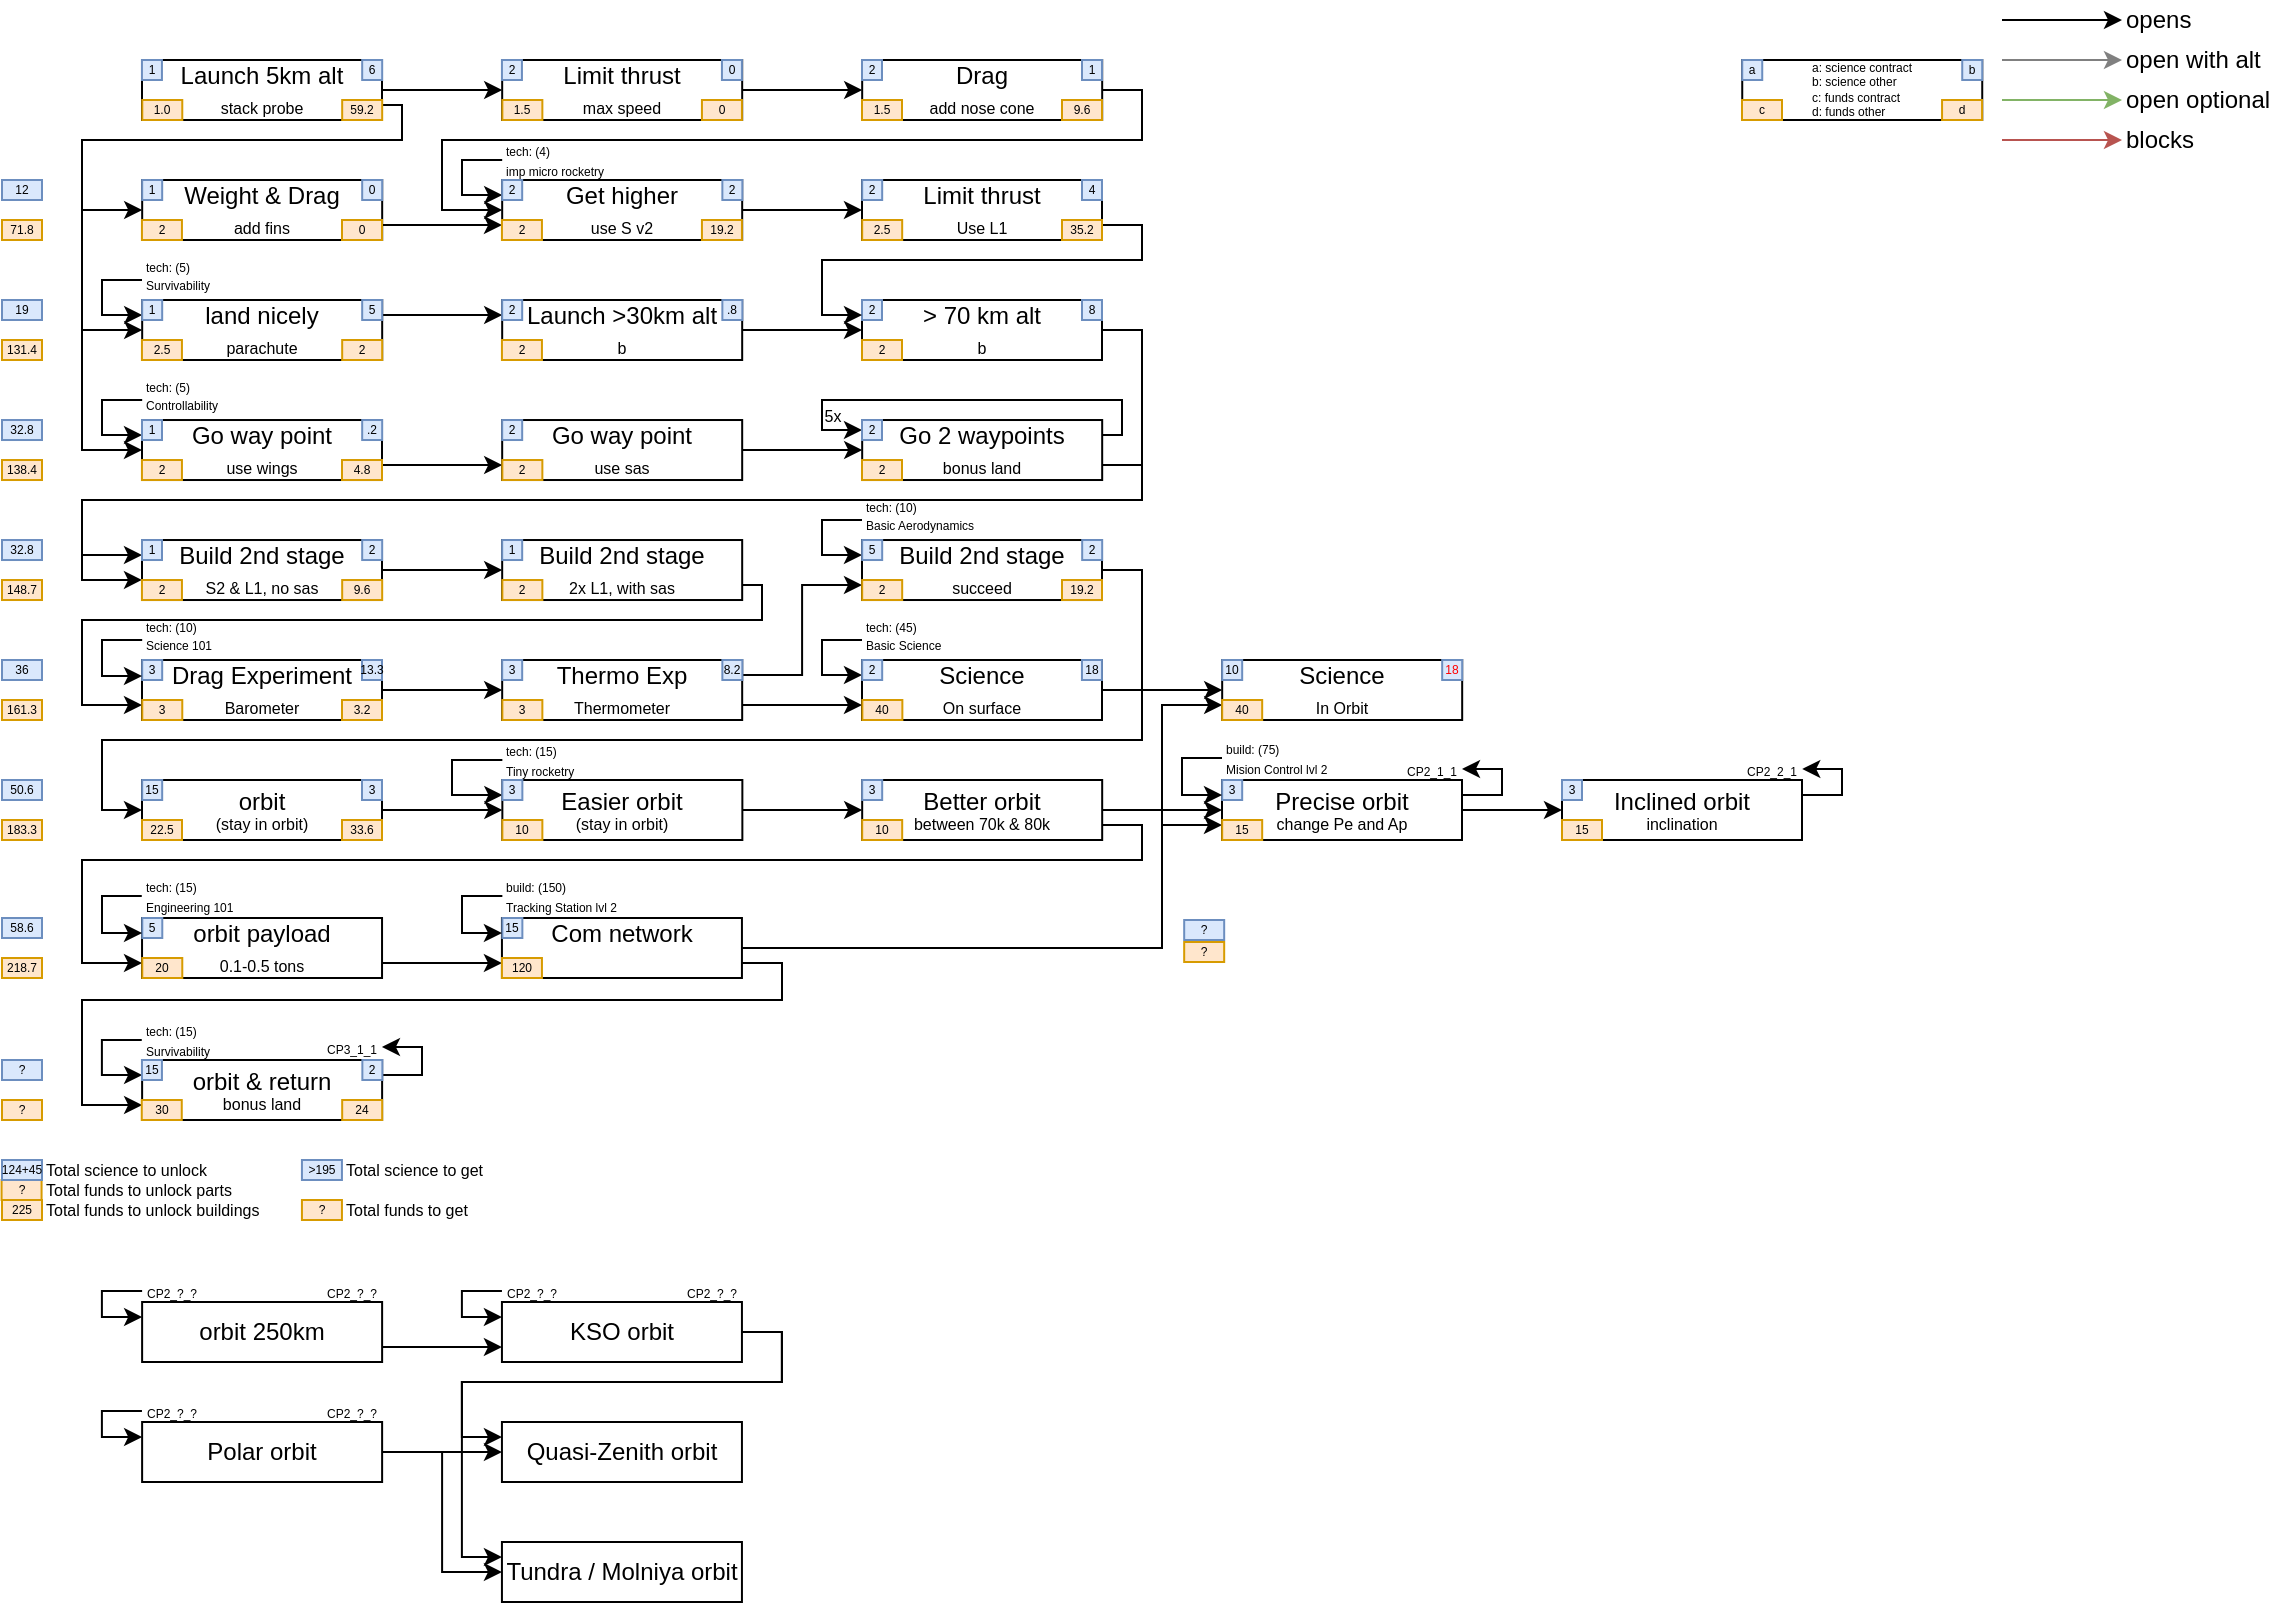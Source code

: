 <mxfile version="13.0.3" type="device"><diagram id="yrG2KUbBidxd4rhL5g-d" name="Page-1"><mxGraphModel dx="813" dy="470" grid="1" gridSize="10" guides="1" tooltips="1" connect="1" arrows="1" fold="1" page="1" pageScale="1" pageWidth="1169" pageHeight="827" math="0" shadow="0"><root><mxCell id="0"/><mxCell id="1" parent="0"/><mxCell id="3JY1nFL2cjk0xsdYXhQx-1" style="edgeStyle=orthogonalEdgeStyle;rounded=0;orthogonalLoop=1;jettySize=auto;html=1;exitX=1;exitY=0.5;exitDx=0;exitDy=0;entryX=0;entryY=0.5;entryDx=0;entryDy=0;" parent="1" source="SZwrO1sBdmlhg4WE2Vew-1" target="hjC5QdtEhdCF6qf9Yz2r-4" edge="1"><mxGeometry relative="1" as="geometry"><Array as="points"><mxPoint x="210" y="65"/><mxPoint x="210" y="65"/></Array></mxGeometry></mxCell><mxCell id="3JY1nFL2cjk0xsdYXhQx-4" style="edgeStyle=orthogonalEdgeStyle;rounded=0;orthogonalLoop=1;jettySize=auto;html=1;exitX=1;exitY=0.75;exitDx=0;exitDy=0;strokeColor=#000000;fontSize=8;entryX=0;entryY=0.5;entryDx=0;entryDy=0;" parent="1" source="SZwrO1sBdmlhg4WE2Vew-1" target="SZwrO1sBdmlhg4WE2Vew-2" edge="1"><mxGeometry relative="1" as="geometry"><mxPoint x="50" y="250" as="targetPoint"/><mxPoint x="200" y="62.5" as="sourcePoint"/><Array as="points"><mxPoint x="210" y="73"/><mxPoint x="210" y="90"/><mxPoint x="50" y="90"/><mxPoint x="50" y="245"/></Array></mxGeometry></mxCell><mxCell id="3JY1nFL2cjk0xsdYXhQx-45" style="edgeStyle=orthogonalEdgeStyle;rounded=0;orthogonalLoop=1;jettySize=auto;html=1;exitX=1;exitY=0.75;exitDx=0;exitDy=0;entryX=0;entryY=0.5;entryDx=0;entryDy=0;strokeColor=#000000;fontSize=8;" parent="1" source="SZwrO1sBdmlhg4WE2Vew-1" target="hjC5QdtEhdCF6qf9Yz2r-3" edge="1"><mxGeometry relative="1" as="geometry"><Array as="points"><mxPoint x="210" y="73"/><mxPoint x="210" y="90"/><mxPoint x="50" y="90"/><mxPoint x="50" y="125"/></Array></mxGeometry></mxCell><mxCell id="3JY1nFL2cjk0xsdYXhQx-51" style="edgeStyle=orthogonalEdgeStyle;rounded=0;orthogonalLoop=1;jettySize=auto;html=1;exitX=1;exitY=0.75;exitDx=0;exitDy=0;entryX=0;entryY=0.5;entryDx=0;entryDy=0;strokeColor=#000000;fontSize=8;" parent="1" source="SZwrO1sBdmlhg4WE2Vew-1" target="SZwrO1sBdmlhg4WE2Vew-22" edge="1"><mxGeometry relative="1" as="geometry"><mxPoint x="200" y="62.5" as="sourcePoint"/><Array as="points"><mxPoint x="210" y="73"/><mxPoint x="210" y="90"/><mxPoint x="50" y="90"/><mxPoint x="50" y="185"/></Array></mxGeometry></mxCell><mxCell id="SZwrO1sBdmlhg4WE2Vew-1" value="Launch 5km alt&lt;br style=&quot;font-size: 8px&quot;&gt;&lt;font style=&quot;font-size: 8px&quot;&gt;stack probe&lt;/font&gt;" style="rounded=0;whiteSpace=wrap;html=1;" parent="1" vertex="1"><mxGeometry x="80" y="50" width="120" height="30" as="geometry"/></mxCell><mxCell id="SZwrO1sBdmlhg4WE2Vew-34" style="edgeStyle=orthogonalEdgeStyle;rounded=0;orthogonalLoop=1;jettySize=auto;html=1;exitX=1;exitY=0.75;exitDx=0;exitDy=0;entryX=0;entryY=0.75;entryDx=0;entryDy=0;" parent="1" source="SZwrO1sBdmlhg4WE2Vew-2" target="SZwrO1sBdmlhg4WE2Vew-6" edge="1"><mxGeometry relative="1" as="geometry"><mxPoint x="235" y="270" as="targetPoint"/></mxGeometry></mxCell><mxCell id="SZwrO1sBdmlhg4WE2Vew-2" value="Go way point&lt;font style=&quot;font-size: 8px&quot;&gt;&lt;br&gt;&lt;/font&gt;&lt;span style=&quot;font-size: 8px&quot;&gt;use wings&lt;/span&gt;" style="rounded=0;whiteSpace=wrap;html=1;" parent="1" vertex="1"><mxGeometry x="80" y="230.01" width="120" height="30" as="geometry"/></mxCell><mxCell id="SZwrO1sBdmlhg4WE2Vew-31" style="edgeStyle=orthogonalEdgeStyle;rounded=0;orthogonalLoop=1;jettySize=auto;html=1;exitX=1;exitY=0.5;exitDx=0;exitDy=0;entryX=0;entryY=0.5;entryDx=0;entryDy=0;" parent="1" source="SZwrO1sBdmlhg4WE2Vew-6" target="SZwrO1sBdmlhg4WE2Vew-12" edge="1"><mxGeometry relative="1" as="geometry"/></mxCell><mxCell id="SZwrO1sBdmlhg4WE2Vew-6" value="Go way point&lt;font style=&quot;font-size: 8px&quot;&gt;&lt;br&gt;&lt;/font&gt;&lt;span style=&quot;font-size: 8px&quot;&gt;use sas&lt;/span&gt;" style="rounded=0;whiteSpace=wrap;html=1;" parent="1" vertex="1"><mxGeometry x="260.09" y="230.01" width="120" height="30" as="geometry"/></mxCell><mxCell id="S7m_GH-Clogs26KsCjQg-3" style="edgeStyle=orthogonalEdgeStyle;rounded=0;orthogonalLoop=1;jettySize=auto;html=1;exitX=1;exitY=0.25;exitDx=0;exitDy=0;entryX=0;entryY=0.5;entryDx=0;entryDy=0;" parent="1" source="SZwrO1sBdmlhg4WE2Vew-12" target="3JY1nFL2cjk0xsdYXhQx-75" edge="1"><mxGeometry relative="1" as="geometry"><Array as="points"><mxPoint x="570" y="238"/><mxPoint x="570" y="220"/><mxPoint x="420" y="220"/><mxPoint x="420" y="235"/></Array></mxGeometry></mxCell><mxCell id="YNa53Ypn2ipejMuThrFw-12" value="&lt;font style=&quot;font-size: 8px&quot;&gt;5x&lt;/font&gt;" style="edgeLabel;html=1;align=center;verticalAlign=middle;resizable=0;points=[];" parent="S7m_GH-Clogs26KsCjQg-3" vertex="1" connectable="0"><mxGeometry x="-0.151" y="-1" relative="1" as="geometry"><mxPoint x="-82.43" y="8.01" as="offset"/></mxGeometry></mxCell><mxCell id="YNa53Ypn2ipejMuThrFw-7" style="edgeStyle=orthogonalEdgeStyle;rounded=0;orthogonalLoop=1;jettySize=auto;html=1;exitX=1;exitY=0.75;exitDx=0;exitDy=0;entryX=0;entryY=0.666;entryDx=0;entryDy=0;entryPerimeter=0;" parent="1" source="SZwrO1sBdmlhg4WE2Vew-12" target="YNa53Ypn2ipejMuThrFw-1" edge="1"><mxGeometry relative="1" as="geometry"><Array as="points"><mxPoint x="580" y="253"/><mxPoint x="580" y="270"/><mxPoint x="50" y="270"/><mxPoint x="50" y="310"/></Array></mxGeometry></mxCell><mxCell id="SZwrO1sBdmlhg4WE2Vew-12" value="&lt;div&gt;Go 2 waypoints&lt;/div&gt;&lt;font style=&quot;font-size: 8px&quot;&gt;bonus land&lt;/font&gt;" style="rounded=0;whiteSpace=wrap;html=1;" parent="1" vertex="1"><mxGeometry x="440.09" y="230.01" width="120" height="30" as="geometry"/></mxCell><mxCell id="SZwrO1sBdmlhg4WE2Vew-39" style="edgeStyle=orthogonalEdgeStyle;rounded=0;orthogonalLoop=1;jettySize=auto;html=1;exitX=1;exitY=0.5;exitDx=0;exitDy=0;entryX=0;entryY=0.5;entryDx=0;entryDy=0;" parent="1" source="SZwrO1sBdmlhg4WE2Vew-16" target="SZwrO1sBdmlhg4WE2Vew-18" edge="1"><mxGeometry relative="1" as="geometry"/></mxCell><mxCell id="SZwrO1sBdmlhg4WE2Vew-16" value="Launch &amp;gt;30km alt&lt;br style=&quot;font-size: 8px&quot;&gt;&lt;font style=&quot;font-size: 8px&quot;&gt;b&lt;/font&gt;" style="rounded=0;whiteSpace=wrap;html=1;" parent="1" vertex="1"><mxGeometry x="260.09" y="170" width="120" height="30" as="geometry"/></mxCell><mxCell id="YNa53Ypn2ipejMuThrFw-26" style="edgeStyle=orthogonalEdgeStyle;rounded=0;orthogonalLoop=1;jettySize=auto;html=1;exitX=1;exitY=0.5;exitDx=0;exitDy=0;entryX=0;entryY=0.25;entryDx=0;entryDy=0;" parent="1" source="SZwrO1sBdmlhg4WE2Vew-18" target="YNa53Ypn2ipejMuThrFw-1" edge="1"><mxGeometry relative="1" as="geometry"><Array as="points"><mxPoint x="580" y="185"/><mxPoint x="580" y="270"/><mxPoint x="50" y="270"/><mxPoint x="50" y="297"/></Array></mxGeometry></mxCell><mxCell id="SZwrO1sBdmlhg4WE2Vew-18" value="&amp;gt; 70 km alt&lt;br style=&quot;font-size: 8px&quot;&gt;&lt;font style=&quot;font-size: 8px&quot;&gt;b&lt;/font&gt;" style="rounded=0;whiteSpace=wrap;html=1;" parent="1" vertex="1"><mxGeometry x="440" y="170" width="120" height="30" as="geometry"/></mxCell><mxCell id="3JY1nFL2cjk0xsdYXhQx-3" style="edgeStyle=orthogonalEdgeStyle;rounded=0;orthogonalLoop=1;jettySize=auto;html=1;exitX=1;exitY=0.25;exitDx=0;exitDy=0;entryX=0;entryY=0.25;entryDx=0;entryDy=0;fontSize=8;strokeColor=#000000;fillColor=#d5e8d4;" parent="1" source="SZwrO1sBdmlhg4WE2Vew-22" target="SZwrO1sBdmlhg4WE2Vew-16" edge="1"><mxGeometry relative="1" as="geometry"><Array as="points"/></mxGeometry></mxCell><mxCell id="SZwrO1sBdmlhg4WE2Vew-22" value="land nicely&lt;br style=&quot;font-size: 8px&quot;&gt;&lt;font style=&quot;font-size: 8px&quot;&gt;parachute&lt;/font&gt;" style="rounded=0;whiteSpace=wrap;html=1;" parent="1" vertex="1"><mxGeometry x="80.09" y="170" width="120" height="30" as="geometry"/></mxCell><mxCell id="SZwrO1sBdmlhg4WE2Vew-35" style="edgeStyle=orthogonalEdgeStyle;rounded=0;orthogonalLoop=1;jettySize=auto;html=1;exitX=0.5;exitY=1;exitDx=0;exitDy=0;" parent="1" source="SZwrO1sBdmlhg4WE2Vew-16" target="SZwrO1sBdmlhg4WE2Vew-16" edge="1"><mxGeometry relative="1" as="geometry"/></mxCell><mxCell id="YNa53Ypn2ipejMuThrFw-62" style="edgeStyle=orthogonalEdgeStyle;rounded=0;orthogonalLoop=1;jettySize=auto;html=1;exitX=1;exitY=0.75;exitDx=0;exitDy=0;entryX=0;entryY=0.75;entryDx=0;entryDy=0;" parent="1" source="jQaJmfK5De0oodmLdF7I-8" target="SZwrO1sBdmlhg4WE2Vew-84" edge="1"><mxGeometry relative="1" as="geometry"><Array as="points"><mxPoint x="580" y="433"/><mxPoint x="580" y="450"/><mxPoint x="50" y="450"/><mxPoint x="50" y="502"/></Array><mxPoint x="70" y="502" as="targetPoint"/></mxGeometry></mxCell><mxCell id="jQaJmfK5De0oodmLdF7I-6" style="edgeStyle=orthogonalEdgeStyle;rounded=0;orthogonalLoop=1;jettySize=auto;html=1;exitX=1;exitY=0.5;exitDx=0;exitDy=0;entryX=0;entryY=0.5;entryDx=0;entryDy=0;fontSize=6;" parent="1" source="SZwrO1sBdmlhg4WE2Vew-49" target="SZwrO1sBdmlhg4WE2Vew-87" edge="1"><mxGeometry relative="1" as="geometry"/></mxCell><mxCell id="SZwrO1sBdmlhg4WE2Vew-49" value="&lt;div&gt;orbit&lt;/div&gt;&lt;div style=&quot;font-size: 8px&quot;&gt;(stay in orbit)&lt;br&gt;&lt;/div&gt;" style="rounded=0;whiteSpace=wrap;html=1;" parent="1" vertex="1"><mxGeometry x="80" y="410" width="120" height="30" as="geometry"/></mxCell><mxCell id="SZwrO1sBdmlhg4WE2Vew-81" value="&lt;div&gt;orbit &amp;amp; return&lt;br&gt;&lt;/div&gt;&lt;div style=&quot;font-size: 8px&quot;&gt;bonus land&lt;br&gt;&lt;/div&gt;" style="rounded=0;whiteSpace=wrap;html=1;" parent="1" vertex="1"><mxGeometry x="80.06" y="550" width="120" height="30" as="geometry"/></mxCell><mxCell id="SZwrO1sBdmlhg4WE2Vew-96" value="" style="edgeStyle=orthogonalEdgeStyle;rounded=0;orthogonalLoop=1;jettySize=auto;html=1;strokeColor=#000000;exitX=1;exitY=0.75;exitDx=0;exitDy=0;entryX=0;entryY=0.75;entryDx=0;entryDy=0;" parent="1" source="SZwrO1sBdmlhg4WE2Vew-90" target="SZwrO1sBdmlhg4WE2Vew-95" edge="1"><mxGeometry relative="1" as="geometry"/></mxCell><mxCell id="SZwrO1sBdmlhg4WE2Vew-90" value="orbit 250km" style="rounded=0;whiteSpace=wrap;html=1;" parent="1" vertex="1"><mxGeometry x="80.06" y="671" width="120" height="30" as="geometry"/></mxCell><mxCell id="3JY1nFL2cjk0xsdYXhQx-16" style="edgeStyle=orthogonalEdgeStyle;rounded=0;orthogonalLoop=1;jettySize=auto;html=1;exitX=1;exitY=0.5;exitDx=0;exitDy=0;entryX=0;entryY=0.25;entryDx=0;entryDy=0;strokeColor=#000000;fontSize=8;" parent="1" source="SZwrO1sBdmlhg4WE2Vew-95" target="SZwrO1sBdmlhg4WE2Vew-100" edge="1"><mxGeometry relative="1" as="geometry"><Array as="points"><mxPoint x="399.97" y="686"/><mxPoint x="399.97" y="711"/><mxPoint x="239.97" y="711"/><mxPoint x="239.97" y="739"/></Array></mxGeometry></mxCell><mxCell id="3JY1nFL2cjk0xsdYXhQx-17" style="edgeStyle=orthogonalEdgeStyle;rounded=0;orthogonalLoop=1;jettySize=auto;html=1;exitX=1;exitY=0.5;exitDx=0;exitDy=0;strokeColor=#000000;fontSize=8;entryX=0;entryY=0.25;entryDx=0;entryDy=0;" parent="1" source="SZwrO1sBdmlhg4WE2Vew-95" target="SZwrO1sBdmlhg4WE2Vew-102" edge="1"><mxGeometry relative="1" as="geometry"><mxPoint x="249.97" y="799" as="targetPoint"/><Array as="points"><mxPoint x="399.97" y="686"/><mxPoint x="399.97" y="711"/><mxPoint x="239.97" y="711"/><mxPoint x="239.97" y="799"/></Array></mxGeometry></mxCell><mxCell id="SZwrO1sBdmlhg4WE2Vew-95" value="&lt;span&gt;KSO orbit&lt;/span&gt;" style="rounded=0;whiteSpace=wrap;html=1;" parent="1" vertex="1"><mxGeometry x="259.97" y="671" width="120" height="30" as="geometry"/></mxCell><mxCell id="IgeOk36QojfOdhvd_kqg-1" style="edgeStyle=orthogonalEdgeStyle;rounded=0;orthogonalLoop=1;jettySize=auto;html=1;exitX=1;exitY=0.5;exitDx=0;exitDy=0;entryX=0;entryY=0.75;entryDx=0;entryDy=0;" parent="1" source="IgeOk36QojfOdhvd_kqg-3" target="YNa53Ypn2ipejMuThrFw-51" edge="1"><mxGeometry relative="1" as="geometry"><Array as="points"><mxPoint x="590" y="494"/><mxPoint x="590" y="373"/></Array></mxGeometry></mxCell><mxCell id="IgeOk36QojfOdhvd_kqg-4" style="edgeStyle=orthogonalEdgeStyle;rounded=0;orthogonalLoop=1;jettySize=auto;html=1;exitX=1;exitY=0.75;exitDx=0;exitDy=0;entryX=0;entryY=0.75;entryDx=0;entryDy=0;fontSize=6;" parent="1" source="SZwrO1sBdmlhg4WE2Vew-84" target="IgeOk36QojfOdhvd_kqg-3" edge="1"><mxGeometry relative="1" as="geometry"/></mxCell><mxCell id="SZwrO1sBdmlhg4WE2Vew-84" value="&lt;div&gt;orbit payload&lt;/div&gt;&lt;div&gt;&lt;font style=&quot;font-size: 8px&quot;&gt;0.1-0.5 tons&lt;/font&gt;&lt;br&gt;&lt;/div&gt;" style="rounded=0;whiteSpace=wrap;html=1;" parent="1" vertex="1"><mxGeometry x="80.02" y="479" width="120" height="30" as="geometry"/></mxCell><mxCell id="jQaJmfK5De0oodmLdF7I-9" style="edgeStyle=orthogonalEdgeStyle;rounded=0;orthogonalLoop=1;jettySize=auto;html=1;exitX=1;exitY=0.5;exitDx=0;exitDy=0;entryX=0;entryY=0.5;entryDx=0;entryDy=0;fontSize=6;" parent="1" source="SZwrO1sBdmlhg4WE2Vew-87" target="jQaJmfK5De0oodmLdF7I-8" edge="1"><mxGeometry relative="1" as="geometry"/></mxCell><mxCell id="SZwrO1sBdmlhg4WE2Vew-87" value="&lt;div&gt;&lt;div&gt;Easier orbit&lt;/div&gt;&lt;div style=&quot;font-size: 8px&quot;&gt;(stay in orbit)&lt;/div&gt;&lt;/div&gt;" style="rounded=0;whiteSpace=wrap;html=1;" parent="1" vertex="1"><mxGeometry x="260.18" y="410" width="120" height="30" as="geometry"/></mxCell><mxCell id="3JY1nFL2cjk0xsdYXhQx-18" style="edgeStyle=orthogonalEdgeStyle;rounded=0;orthogonalLoop=1;jettySize=auto;html=1;exitX=1;exitY=0.5;exitDx=0;exitDy=0;entryX=0;entryY=0.5;entryDx=0;entryDy=0;strokeColor=#000000;fontSize=8;" parent="1" source="SZwrO1sBdmlhg4WE2Vew-99" target="SZwrO1sBdmlhg4WE2Vew-100" edge="1"><mxGeometry relative="1" as="geometry"/></mxCell><mxCell id="3JY1nFL2cjk0xsdYXhQx-19" style="edgeStyle=orthogonalEdgeStyle;rounded=0;orthogonalLoop=1;jettySize=auto;html=1;exitX=1;exitY=0.5;exitDx=0;exitDy=0;entryX=0;entryY=0.5;entryDx=0;entryDy=0;strokeColor=#000000;fontSize=8;" parent="1" source="SZwrO1sBdmlhg4WE2Vew-99" target="SZwrO1sBdmlhg4WE2Vew-102" edge="1"><mxGeometry relative="1" as="geometry"/></mxCell><mxCell id="SZwrO1sBdmlhg4WE2Vew-99" value="Polar orbit" style="rounded=0;whiteSpace=wrap;html=1;" parent="1" vertex="1"><mxGeometry x="80.06" y="731" width="120" height="30" as="geometry"/></mxCell><mxCell id="SZwrO1sBdmlhg4WE2Vew-100" value="Quasi-Zenith orbit" style="rounded=0;whiteSpace=wrap;html=1;" parent="1" vertex="1"><mxGeometry x="259.97" y="731" width="120" height="30" as="geometry"/></mxCell><mxCell id="SZwrO1sBdmlhg4WE2Vew-102" value="Tundra / Molniya orbit" style="rounded=0;whiteSpace=wrap;html=1;" parent="1" vertex="1"><mxGeometry x="259.97" y="791" width="120" height="30" as="geometry"/></mxCell><mxCell id="M4nwzfkNvxjOx-hK2zbK-3" style="edgeStyle=orthogonalEdgeStyle;rounded=0;orthogonalLoop=1;jettySize=auto;html=1;exitX=1;exitY=0.75;exitDx=0;exitDy=0;" parent="1" source="hjC5QdtEhdCF6qf9Yz2r-3" edge="1"><mxGeometry relative="1" as="geometry"><mxPoint x="260" y="132.55" as="targetPoint"/></mxGeometry></mxCell><mxCell id="hjC5QdtEhdCF6qf9Yz2r-3" value="Weight &amp;amp; Drag&lt;br style=&quot;font-size: 8px&quot;&gt;&lt;font style=&quot;font-size: 8px&quot;&gt;add fins&lt;/font&gt;" style="rounded=0;whiteSpace=wrap;html=1;" parent="1" vertex="1"><mxGeometry x="80.09" y="110" width="120" height="30" as="geometry"/></mxCell><mxCell id="3JY1nFL2cjk0xsdYXhQx-44" style="edgeStyle=orthogonalEdgeStyle;rounded=0;orthogonalLoop=1;jettySize=auto;html=1;exitX=1;exitY=0.5;exitDx=0;exitDy=0;entryX=0;entryY=0.5;entryDx=0;entryDy=0;strokeColor=#000000;fontSize=8;" parent="1" source="hjC5QdtEhdCF6qf9Yz2r-4" target="3JY1nFL2cjk0xsdYXhQx-43" edge="1"><mxGeometry relative="1" as="geometry"/></mxCell><mxCell id="hjC5QdtEhdCF6qf9Yz2r-4" value="Limit thrust&lt;br style=&quot;font-size: 8px&quot;&gt;&lt;font style=&quot;font-size: 8px&quot;&gt;max speed&lt;/font&gt;" style="rounded=0;whiteSpace=wrap;html=1;" parent="1" vertex="1"><mxGeometry x="260.09" y="50" width="120" height="30" as="geometry"/></mxCell><mxCell id="3JY1nFL2cjk0xsdYXhQx-25" style="edgeStyle=orthogonalEdgeStyle;rounded=0;orthogonalLoop=1;jettySize=auto;html=1;exitX=0;exitY=0.5;exitDx=0;exitDy=0;strokeColor=#000000;fontSize=8;entryX=0;entryY=0.25;entryDx=0;entryDy=0;" parent="1" source="3JY1nFL2cjk0xsdYXhQx-24" target="SZwrO1sBdmlhg4WE2Vew-95" edge="1"><mxGeometry relative="1" as="geometry"><mxPoint x="249.97" y="671" as="targetPoint"/><Array as="points"><mxPoint x="239.97" y="665"/><mxPoint x="239.97" y="679"/></Array></mxGeometry></mxCell><mxCell id="3JY1nFL2cjk0xsdYXhQx-24" value="&lt;font style=&quot;font-size: 6px&quot;&gt;CP2_?_?&lt;/font&gt;" style="text;html=1;strokeColor=none;fillColor=none;align=center;verticalAlign=middle;whiteSpace=wrap;rounded=0;fontSize=8;" parent="1" vertex="1"><mxGeometry x="259.97" y="661" width="30" height="9" as="geometry"/></mxCell><mxCell id="3JY1nFL2cjk0xsdYXhQx-27" style="edgeStyle=orthogonalEdgeStyle;rounded=0;orthogonalLoop=1;jettySize=auto;html=1;exitX=0;exitY=0.5;exitDx=0;exitDy=0;strokeColor=#000000;fontSize=8;entryX=0;entryY=0.25;entryDx=0;entryDy=0;" parent="1" source="3JY1nFL2cjk0xsdYXhQx-26" target="SZwrO1sBdmlhg4WE2Vew-90" edge="1"><mxGeometry relative="1" as="geometry"><mxPoint x="59.97" y="679" as="targetPoint"/><Array as="points"><mxPoint x="59.97" y="665"/><mxPoint x="59.97" y="679"/></Array></mxGeometry></mxCell><mxCell id="3JY1nFL2cjk0xsdYXhQx-26" value="&lt;font style=&quot;font-size: 6px&quot;&gt;CP2_?_?&lt;/font&gt;" style="text;html=1;strokeColor=none;fillColor=none;align=center;verticalAlign=middle;whiteSpace=wrap;rounded=0;fontSize=8;" parent="1" vertex="1"><mxGeometry x="80.06" y="661" width="30" height="9" as="geometry"/></mxCell><mxCell id="3JY1nFL2cjk0xsdYXhQx-31" style="edgeStyle=orthogonalEdgeStyle;rounded=0;orthogonalLoop=1;jettySize=auto;html=1;exitX=0;exitY=0.5;exitDx=0;exitDy=0;strokeColor=#000000;fontSize=8;entryX=0;entryY=0.25;entryDx=0;entryDy=0;" parent="1" source="3JY1nFL2cjk0xsdYXhQx-30" target="SZwrO1sBdmlhg4WE2Vew-99" edge="1"><mxGeometry relative="1" as="geometry"><mxPoint x="69.97" y="739" as="targetPoint"/><Array as="points"><mxPoint x="59.97" y="726"/><mxPoint x="59.97" y="738"/></Array></mxGeometry></mxCell><mxCell id="3JY1nFL2cjk0xsdYXhQx-30" value="&lt;font style=&quot;font-size: 6px&quot;&gt;CP2_?_?&lt;/font&gt;" style="text;html=1;strokeColor=none;fillColor=none;align=center;verticalAlign=middle;whiteSpace=wrap;rounded=0;fontSize=8;" parent="1" vertex="1"><mxGeometry x="79.97" y="721" width="30" height="9" as="geometry"/></mxCell><mxCell id="3JY1nFL2cjk0xsdYXhQx-38" style="edgeStyle=orthogonalEdgeStyle;rounded=0;orthogonalLoop=1;jettySize=auto;html=1;exitX=0;exitY=0.5;exitDx=0;exitDy=0;strokeColor=#000000;fontSize=8;entryX=0;entryY=0.25;entryDx=0;entryDy=0;" parent="1" source="3JY1nFL2cjk0xsdYXhQx-37" target="3JY1nFL2cjk0xsdYXhQx-39" edge="1"><mxGeometry relative="1" as="geometry"><mxPoint x="250" y="118" as="targetPoint"/><Array as="points"><mxPoint x="240" y="100"/><mxPoint x="240" y="118"/></Array></mxGeometry></mxCell><mxCell id="3JY1nFL2cjk0xsdYXhQx-37" value="&lt;font style=&quot;line-height: 100%&quot;&gt;&lt;font style=&quot;font-size: 6px&quot;&gt;tech: (4)&lt;br&gt;imp micro rocketry&lt;/font&gt;&lt;br&gt;&lt;/font&gt;" style="text;html=1;strokeColor=none;fillColor=none;align=left;verticalAlign=middle;whiteSpace=wrap;rounded=0;fontSize=8;spacing=2;" parent="1" vertex="1"><mxGeometry x="260.09" y="90" width="60.09" height="20" as="geometry"/></mxCell><mxCell id="MhdYzDsWfQZJqdbxx2Wy-2" style="edgeStyle=orthogonalEdgeStyle;rounded=0;orthogonalLoop=1;jettySize=auto;html=1;exitX=1;exitY=0.5;exitDx=0;exitDy=0;entryX=0;entryY=0.5;entryDx=0;entryDy=0;" parent="1" source="3JY1nFL2cjk0xsdYXhQx-39" target="MhdYzDsWfQZJqdbxx2Wy-1" edge="1"><mxGeometry relative="1" as="geometry"/></mxCell><mxCell id="3JY1nFL2cjk0xsdYXhQx-39" value="Get higher&lt;br style=&quot;font-size: 8px&quot;&gt;&lt;font style=&quot;font-size: 8px&quot;&gt;use S v2&lt;/font&gt;" style="rounded=0;whiteSpace=wrap;html=1;" parent="1" vertex="1"><mxGeometry x="260.09" y="110" width="120" height="30" as="geometry"/></mxCell><mxCell id="M4nwzfkNvxjOx-hK2zbK-2" style="edgeStyle=orthogonalEdgeStyle;rounded=0;orthogonalLoop=1;jettySize=auto;html=1;exitX=1;exitY=0.5;exitDx=0;exitDy=0;entryX=0;entryY=0.5;entryDx=0;entryDy=0;" parent="1" source="3JY1nFL2cjk0xsdYXhQx-43" target="3JY1nFL2cjk0xsdYXhQx-39" edge="1"><mxGeometry relative="1" as="geometry"><mxPoint x="260" y="130" as="targetPoint"/><Array as="points"><mxPoint x="580" y="65"/><mxPoint x="580" y="90"/><mxPoint x="230" y="90"/><mxPoint x="230" y="125"/></Array></mxGeometry></mxCell><mxCell id="3JY1nFL2cjk0xsdYXhQx-43" value="Drag&lt;br style=&quot;font-size: 8px&quot;&gt;&lt;font style=&quot;font-size: 8px&quot;&gt;add nose cone&lt;/font&gt;" style="rounded=0;whiteSpace=wrap;html=1;" parent="1" vertex="1"><mxGeometry x="440.09" y="50" width="120" height="30" as="geometry"/></mxCell><mxCell id="3JY1nFL2cjk0xsdYXhQx-46" value="" style="group" parent="1" vertex="1" connectable="0"><mxGeometry x="1010" y="20" width="140" height="80" as="geometry"/></mxCell><mxCell id="SZwrO1sBdmlhg4WE2Vew-56" value="" style="group" parent="3JY1nFL2cjk0xsdYXhQx-46" vertex="1" connectable="0"><mxGeometry width="100" height="20" as="geometry"/></mxCell><mxCell id="SZwrO1sBdmlhg4WE2Vew-64" value="" style="group" parent="SZwrO1sBdmlhg4WE2Vew-56" vertex="1" connectable="0"><mxGeometry width="100" height="20" as="geometry"/></mxCell><mxCell id="SZwrO1sBdmlhg4WE2Vew-54" value="" style="endArrow=classic;html=1;strokeColor=#000000;" parent="SZwrO1sBdmlhg4WE2Vew-64" target="SZwrO1sBdmlhg4WE2Vew-55" edge="1"><mxGeometry width="50" height="50" relative="1" as="geometry"><mxPoint y="10" as="sourcePoint"/><mxPoint x="60" y="10" as="targetPoint"/></mxGeometry></mxCell><mxCell id="SZwrO1sBdmlhg4WE2Vew-55" value="&lt;div align=&quot;left&quot;&gt;opens&lt;/div&gt;" style="text;html=1;strokeColor=none;fillColor=none;align=left;verticalAlign=middle;whiteSpace=wrap;rounded=0;" parent="SZwrO1sBdmlhg4WE2Vew-64" vertex="1"><mxGeometry x="60" width="40" height="20" as="geometry"/></mxCell><mxCell id="SZwrO1sBdmlhg4WE2Vew-65" value="" style="group" parent="3JY1nFL2cjk0xsdYXhQx-46" vertex="1" connectable="0"><mxGeometry y="20" width="140" height="20" as="geometry"/></mxCell><mxCell id="SZwrO1sBdmlhg4WE2Vew-66" value="" style="group" parent="SZwrO1sBdmlhg4WE2Vew-65" vertex="1" connectable="0"><mxGeometry width="140" height="20" as="geometry"/></mxCell><mxCell id="SZwrO1sBdmlhg4WE2Vew-67" value="" style="endArrow=classic;html=1;strokeColor=#808080;" parent="SZwrO1sBdmlhg4WE2Vew-66" target="SZwrO1sBdmlhg4WE2Vew-68" edge="1"><mxGeometry width="50" height="50" relative="1" as="geometry"><mxPoint y="10" as="sourcePoint"/><mxPoint x="60" y="10" as="targetPoint"/></mxGeometry></mxCell><mxCell id="SZwrO1sBdmlhg4WE2Vew-68" value="&lt;div align=&quot;left&quot;&gt;open with alt&lt;/div&gt;" style="text;html=1;strokeColor=none;fillColor=none;align=left;verticalAlign=middle;whiteSpace=wrap;rounded=0;" parent="SZwrO1sBdmlhg4WE2Vew-66" vertex="1"><mxGeometry x="60" width="80" height="20" as="geometry"/></mxCell><mxCell id="SZwrO1sBdmlhg4WE2Vew-70" value="" style="group" parent="3JY1nFL2cjk0xsdYXhQx-46" vertex="1" connectable="0"><mxGeometry y="40" width="140" height="20" as="geometry"/></mxCell><mxCell id="SZwrO1sBdmlhg4WE2Vew-71" value="" style="group" parent="SZwrO1sBdmlhg4WE2Vew-70" vertex="1" connectable="0"><mxGeometry width="140" height="20" as="geometry"/></mxCell><mxCell id="SZwrO1sBdmlhg4WE2Vew-72" value="" style="endArrow=classic;html=1;strokeColor=#82b366;fillColor=#d5e8d4;" parent="SZwrO1sBdmlhg4WE2Vew-71" target="SZwrO1sBdmlhg4WE2Vew-73" edge="1"><mxGeometry width="50" height="50" relative="1" as="geometry"><mxPoint y="10" as="sourcePoint"/><mxPoint x="60" y="10" as="targetPoint"/></mxGeometry></mxCell><mxCell id="SZwrO1sBdmlhg4WE2Vew-73" value="&lt;div align=&quot;left&quot;&gt;open optional&lt;/div&gt;" style="text;html=1;strokeColor=none;fillColor=none;align=left;verticalAlign=middle;whiteSpace=wrap;rounded=0;" parent="SZwrO1sBdmlhg4WE2Vew-71" vertex="1"><mxGeometry x="60" width="80" height="20" as="geometry"/></mxCell><mxCell id="SZwrO1sBdmlhg4WE2Vew-74" value="" style="group" parent="3JY1nFL2cjk0xsdYXhQx-46" vertex="1" connectable="0"><mxGeometry y="60" width="140" height="20" as="geometry"/></mxCell><mxCell id="SZwrO1sBdmlhg4WE2Vew-75" value="" style="group" parent="SZwrO1sBdmlhg4WE2Vew-74" vertex="1" connectable="0"><mxGeometry width="140" height="20" as="geometry"/></mxCell><mxCell id="SZwrO1sBdmlhg4WE2Vew-76" value="" style="endArrow=classic;html=1;strokeColor=#b85450;fillColor=#f8cecc;" parent="SZwrO1sBdmlhg4WE2Vew-75" target="SZwrO1sBdmlhg4WE2Vew-77" edge="1"><mxGeometry width="50" height="50" relative="1" as="geometry"><mxPoint y="10" as="sourcePoint"/><mxPoint x="60" y="10" as="targetPoint"/></mxGeometry></mxCell><mxCell id="SZwrO1sBdmlhg4WE2Vew-77" value="blocks" style="text;html=1;strokeColor=none;fillColor=none;align=left;verticalAlign=middle;whiteSpace=wrap;rounded=0;" parent="SZwrO1sBdmlhg4WE2Vew-75" vertex="1"><mxGeometry x="60" width="80" height="20" as="geometry"/></mxCell><mxCell id="3JY1nFL2cjk0xsdYXhQx-53" style="edgeStyle=orthogonalEdgeStyle;rounded=0;orthogonalLoop=1;jettySize=auto;html=1;exitX=0;exitY=0.5;exitDx=0;exitDy=0;strokeColor=#000000;fontSize=8;entryX=0;entryY=0.25;entryDx=0;entryDy=0;" parent="1" source="3JY1nFL2cjk0xsdYXhQx-52" target="SZwrO1sBdmlhg4WE2Vew-2" edge="1"><mxGeometry relative="1" as="geometry"><mxPoint x="70" y="238" as="targetPoint"/><Array as="points"><mxPoint x="60" y="220"/><mxPoint x="60" y="238"/></Array></mxGeometry></mxCell><mxCell id="3JY1nFL2cjk0xsdYXhQx-52" value="&lt;font style=&quot;line-height: 100%&quot;&gt;&lt;font style=&quot;font-size: 6px&quot;&gt;tech: (5)&lt;br&gt;Controllability&lt;/font&gt;&lt;br&gt;&lt;/font&gt;" style="text;html=1;strokeColor=none;fillColor=none;align=left;verticalAlign=bottom;whiteSpace=wrap;rounded=0;fontSize=8;spacing=2;" parent="1" vertex="1"><mxGeometry x="80.09" y="210.01" width="60.09" height="20" as="geometry"/></mxCell><mxCell id="3JY1nFL2cjk0xsdYXhQx-55" style="edgeStyle=orthogonalEdgeStyle;rounded=0;orthogonalLoop=1;jettySize=auto;html=1;exitX=0;exitY=0.5;exitDx=0;exitDy=0;strokeColor=#000000;fontSize=8;entryX=0;entryY=0.25;entryDx=0;entryDy=0;" parent="1" source="3JY1nFL2cjk0xsdYXhQx-54" target="SZwrO1sBdmlhg4WE2Vew-22" edge="1"><mxGeometry relative="1" as="geometry"><mxPoint x="70" y="178" as="targetPoint"/><Array as="points"><mxPoint x="60" y="160"/><mxPoint x="60" y="178"/></Array></mxGeometry></mxCell><mxCell id="3JY1nFL2cjk0xsdYXhQx-54" value="&lt;font style=&quot;line-height: 100%&quot;&gt;&lt;font style=&quot;font-size: 6px&quot;&gt;tech: (5)&lt;br&gt;Survivability&lt;/font&gt;&lt;br&gt;&lt;/font&gt;" style="text;html=1;strokeColor=none;fillColor=none;align=left;verticalAlign=bottom;whiteSpace=wrap;rounded=0;fontSize=8;spacing=2;" parent="1" vertex="1"><mxGeometry x="80" y="150" width="60.09" height="20" as="geometry"/></mxCell><mxCell id="3JY1nFL2cjk0xsdYXhQx-63" value="2" style="text;html=1;strokeColor=#6c8ebf;fillColor=#dae8fc;align=center;verticalAlign=middle;whiteSpace=wrap;rounded=0;fontSize=6;" parent="1" vertex="1"><mxGeometry x="440" y="50" width="10" height="10" as="geometry"/></mxCell><mxCell id="3JY1nFL2cjk0xsdYXhQx-64" value="1" style="text;html=1;strokeColor=#6c8ebf;fillColor=#dae8fc;align=center;verticalAlign=middle;whiteSpace=wrap;rounded=0;fontSize=6;" parent="1" vertex="1"><mxGeometry x="80.09" y="110" width="10" height="10" as="geometry"/></mxCell><mxCell id="3JY1nFL2cjk0xsdYXhQx-65" value="2" style="text;html=1;strokeColor=#6c8ebf;fillColor=#dae8fc;align=center;verticalAlign=middle;whiteSpace=wrap;rounded=0;fontSize=6;" parent="1" vertex="1"><mxGeometry x="260.09" y="110" width="10" height="10" as="geometry"/></mxCell><mxCell id="3JY1nFL2cjk0xsdYXhQx-70" value="1" style="text;html=1;strokeColor=#6c8ebf;fillColor=#dae8fc;align=center;verticalAlign=middle;whiteSpace=wrap;rounded=0;fontSize=6;" parent="1" vertex="1"><mxGeometry x="80.09" y="170" width="10" height="10" as="geometry"/></mxCell><mxCell id="3JY1nFL2cjk0xsdYXhQx-71" value="1" style="text;html=1;strokeColor=#6c8ebf;fillColor=#dae8fc;align=center;verticalAlign=middle;whiteSpace=wrap;rounded=0;fontSize=6;" parent="1" vertex="1"><mxGeometry x="80" y="230.01" width="10" height="10" as="geometry"/></mxCell><mxCell id="3JY1nFL2cjk0xsdYXhQx-72" value="2" style="text;html=1;strokeColor=#6c8ebf;fillColor=#dae8fc;align=center;verticalAlign=middle;whiteSpace=wrap;rounded=0;fontSize=6;" parent="1" vertex="1"><mxGeometry x="260.09" y="170" width="10" height="10" as="geometry"/></mxCell><mxCell id="3JY1nFL2cjk0xsdYXhQx-73" value="2" style="text;html=1;strokeColor=#6c8ebf;fillColor=#dae8fc;align=center;verticalAlign=middle;whiteSpace=wrap;rounded=0;fontSize=6;" parent="1" vertex="1"><mxGeometry x="440" y="170" width="10" height="10" as="geometry"/></mxCell><mxCell id="3JY1nFL2cjk0xsdYXhQx-74" value="2" style="text;html=1;strokeColor=#6c8ebf;fillColor=#dae8fc;align=center;verticalAlign=middle;whiteSpace=wrap;rounded=0;fontSize=6;" parent="1" vertex="1"><mxGeometry x="260.09" y="230.01" width="10" height="10" as="geometry"/></mxCell><mxCell id="3JY1nFL2cjk0xsdYXhQx-75" value="2" style="text;html=1;strokeColor=#6c8ebf;fillColor=#dae8fc;align=center;verticalAlign=middle;whiteSpace=wrap;rounded=0;fontSize=6;" parent="1" vertex="1"><mxGeometry x="440" y="230.01" width="10" height="10" as="geometry"/></mxCell><mxCell id="3JY1nFL2cjk0xsdYXhQx-77" value="15" style="text;html=1;strokeColor=#6c8ebf;fillColor=#dae8fc;align=center;verticalAlign=middle;whiteSpace=wrap;rounded=0;fontSize=6;" parent="1" vertex="1"><mxGeometry x="80.09" y="410" width="10" height="10" as="geometry"/></mxCell><mxCell id="3JY1nFL2cjk0xsdYXhQx-78" value="5" style="text;html=1;strokeColor=#6c8ebf;fillColor=#dae8fc;align=center;verticalAlign=middle;whiteSpace=wrap;rounded=0;fontSize=6;" parent="1" vertex="1"><mxGeometry x="80.14" y="479" width="10" height="10" as="geometry"/></mxCell><mxCell id="MhdYzDsWfQZJqdbxx2Wy-4" style="edgeStyle=orthogonalEdgeStyle;rounded=0;orthogonalLoop=1;jettySize=auto;html=1;exitX=1;exitY=0.75;exitDx=0;exitDy=0;entryX=0;entryY=0.75;entryDx=0;entryDy=0;" parent="1" source="MhdYzDsWfQZJqdbxx2Wy-1" target="3JY1nFL2cjk0xsdYXhQx-73" edge="1"><mxGeometry relative="1" as="geometry"><mxPoint x="420" y="170" as="targetPoint"/><Array as="points"><mxPoint x="580" y="133"/><mxPoint x="580" y="150"/><mxPoint x="420" y="150"/><mxPoint x="420" y="178"/></Array></mxGeometry></mxCell><mxCell id="MhdYzDsWfQZJqdbxx2Wy-1" value="Limit thrust&lt;br style=&quot;font-size: 8px&quot;&gt;&lt;span style=&quot;font-size: 8px&quot;&gt;Use L1&lt;/span&gt;" style="rounded=0;whiteSpace=wrap;html=1;" parent="1" vertex="1"><mxGeometry x="440" y="110" width="120" height="30" as="geometry"/></mxCell><mxCell id="MhdYzDsWfQZJqdbxx2Wy-5" value="2" style="text;html=1;strokeColor=#6c8ebf;fillColor=#dae8fc;align=center;verticalAlign=middle;whiteSpace=wrap;rounded=0;fontSize=6;" parent="1" vertex="1"><mxGeometry x="440.09" y="110" width="10" height="10" as="geometry"/></mxCell><mxCell id="YNa53Ypn2ipejMuThrFw-8" style="edgeStyle=orthogonalEdgeStyle;rounded=0;orthogonalLoop=1;jettySize=auto;html=1;exitX=1;exitY=0.5;exitDx=0;exitDy=0;entryX=0;entryY=0.5;entryDx=0;entryDy=0;" parent="1" source="YNa53Ypn2ipejMuThrFw-1" target="YNa53Ypn2ipejMuThrFw-4" edge="1"><mxGeometry relative="1" as="geometry"/></mxCell><mxCell id="YNa53Ypn2ipejMuThrFw-1" value="Build 2nd stage&lt;font style=&quot;font-size: 8px&quot;&gt;&lt;br&gt;&lt;/font&gt;&lt;span style=&quot;font-size: 8px&quot;&gt;S2 &amp;amp; L1, no sas&lt;/span&gt;" style="rounded=0;whiteSpace=wrap;html=1;" parent="1" vertex="1"><mxGeometry x="80" y="290.01" width="120" height="30" as="geometry"/></mxCell><mxCell id="YNa53Ypn2ipejMuThrFw-3" value="1" style="text;html=1;strokeColor=#6c8ebf;fillColor=#dae8fc;align=center;verticalAlign=middle;whiteSpace=wrap;rounded=0;fontSize=6;" parent="1" vertex="1"><mxGeometry x="80" y="290.01" width="10" height="10" as="geometry"/></mxCell><mxCell id="YNa53Ypn2ipejMuThrFw-13" style="edgeStyle=orthogonalEdgeStyle;rounded=0;orthogonalLoop=1;jettySize=auto;html=1;exitX=1;exitY=0.75;exitDx=0;exitDy=0;entryX=0;entryY=0.75;entryDx=0;entryDy=0;" parent="1" source="YNa53Ypn2ipejMuThrFw-4" target="YNa53Ypn2ipejMuThrFw-9" edge="1"><mxGeometry relative="1" as="geometry"><mxPoint x="70" y="373" as="targetPoint"/><Array as="points"><mxPoint x="390" y="313"/><mxPoint x="390" y="330"/><mxPoint x="50" y="330"/><mxPoint x="50" y="373"/></Array></mxGeometry></mxCell><mxCell id="YNa53Ypn2ipejMuThrFw-22" style="edgeStyle=orthogonalEdgeStyle;rounded=0;orthogonalLoop=1;jettySize=auto;html=1;exitX=1;exitY=0.25;exitDx=0;exitDy=0;entryX=0;entryY=0.75;entryDx=0;entryDy=0;" parent="1" source="YNa53Ypn2ipejMuThrFw-15" target="YNa53Ypn2ipejMuThrFw-21" edge="1"><mxGeometry relative="1" as="geometry"/></mxCell><mxCell id="YNa53Ypn2ipejMuThrFw-4" value="Build 2nd stage&lt;font style=&quot;font-size: 8px&quot;&gt;&lt;br&gt;&lt;/font&gt;&lt;span style=&quot;font-size: 8px&quot;&gt;2x L1, with sas&lt;/span&gt;" style="rounded=0;whiteSpace=wrap;html=1;" parent="1" vertex="1"><mxGeometry x="260.09" y="290.01" width="120" height="30" as="geometry"/></mxCell><mxCell id="YNa53Ypn2ipejMuThrFw-5" value="1" style="text;html=1;strokeColor=#6c8ebf;fillColor=#dae8fc;align=center;verticalAlign=middle;whiteSpace=wrap;rounded=0;fontSize=6;" parent="1" vertex="1"><mxGeometry x="260.09" y="290.01" width="10" height="10" as="geometry"/></mxCell><mxCell id="YNa53Ypn2ipejMuThrFw-16" style="edgeStyle=orthogonalEdgeStyle;rounded=0;orthogonalLoop=1;jettySize=auto;html=1;exitX=1;exitY=0.5;exitDx=0;exitDy=0;entryX=0;entryY=0.5;entryDx=0;entryDy=0;" parent="1" source="YNa53Ypn2ipejMuThrFw-9" target="YNa53Ypn2ipejMuThrFw-15" edge="1"><mxGeometry relative="1" as="geometry"/></mxCell><mxCell id="YNa53Ypn2ipejMuThrFw-9" value="Drag Experiment&lt;font style=&quot;font-size: 8px&quot;&gt;&lt;br&gt;&lt;/font&gt;&lt;span style=&quot;font-size: 8px&quot;&gt;Barometer&lt;/span&gt;" style="rounded=0;whiteSpace=wrap;html=1;" parent="1" vertex="1"><mxGeometry x="80" y="350" width="120" height="30" as="geometry"/></mxCell><mxCell id="YNa53Ypn2ipejMuThrFw-10" value="3" style="text;html=1;strokeColor=#6c8ebf;fillColor=#dae8fc;align=center;verticalAlign=middle;whiteSpace=wrap;rounded=0;fontSize=6;" parent="1" vertex="1"><mxGeometry x="80.09" y="350" width="10" height="10" as="geometry"/></mxCell><mxCell id="YNa53Ypn2ipejMuThrFw-14" style="edgeStyle=orthogonalEdgeStyle;rounded=0;orthogonalLoop=1;jettySize=auto;html=1;exitX=0;exitY=0.5;exitDx=0;exitDy=0;" parent="1" source="YNa53Ypn2ipejMuThrFw-11" edge="1"><mxGeometry relative="1" as="geometry"><mxPoint x="80" y="358" as="targetPoint"/><Array as="points"><mxPoint x="60" y="340"/><mxPoint x="60" y="358"/><mxPoint x="80" y="358"/></Array></mxGeometry></mxCell><mxCell id="YNa53Ypn2ipejMuThrFw-11" value="&lt;font style=&quot;line-height: 100%&quot;&gt;&lt;font style=&quot;font-size: 6px&quot;&gt;tech: (10)&lt;br&gt;Science 101&lt;/font&gt;&lt;br&gt;&lt;/font&gt;" style="text;html=1;strokeColor=none;fillColor=none;align=left;verticalAlign=bottom;whiteSpace=wrap;rounded=0;fontSize=8;spacing=2;" parent="1" vertex="1"><mxGeometry x="80.09" y="330" width="60.09" height="20" as="geometry"/></mxCell><mxCell id="YNa53Ypn2ipejMuThrFw-48" style="edgeStyle=orthogonalEdgeStyle;rounded=0;orthogonalLoop=1;jettySize=auto;html=1;exitX=1;exitY=0.75;exitDx=0;exitDy=0;entryX=0;entryY=0.75;entryDx=0;entryDy=0;" parent="1" source="YNa53Ypn2ipejMuThrFw-15" target="YNa53Ypn2ipejMuThrFw-47" edge="1"><mxGeometry relative="1" as="geometry"/></mxCell><mxCell id="YNa53Ypn2ipejMuThrFw-15" value="Thermo Exp&lt;font style=&quot;font-size: 8px&quot;&gt;&lt;br&gt;&lt;/font&gt;&lt;span style=&quot;font-size: 8px&quot;&gt;Thermometer&lt;/span&gt;" style="rounded=0;whiteSpace=wrap;html=1;" parent="1" vertex="1"><mxGeometry x="260.09" y="350" width="120" height="30" as="geometry"/></mxCell><mxCell id="YNa53Ypn2ipejMuThrFw-17" value="3" style="text;html=1;strokeColor=#6c8ebf;fillColor=#dae8fc;align=center;verticalAlign=middle;whiteSpace=wrap;rounded=0;fontSize=6;" parent="1" vertex="1"><mxGeometry x="260.09" y="350" width="10" height="10" as="geometry"/></mxCell><mxCell id="YNa53Ypn2ipejMuThrFw-27" style="edgeStyle=orthogonalEdgeStyle;rounded=0;orthogonalLoop=1;jettySize=auto;html=1;exitX=1;exitY=0.5;exitDx=0;exitDy=0;entryX=0;entryY=0.5;entryDx=0;entryDy=0;" parent="1" source="YNa53Ypn2ipejMuThrFw-21" target="SZwrO1sBdmlhg4WE2Vew-49" edge="1"><mxGeometry relative="1" as="geometry"><Array as="points"><mxPoint x="580" y="305"/><mxPoint x="580" y="390"/><mxPoint x="60" y="390"/><mxPoint x="60" y="425"/></Array></mxGeometry></mxCell><mxCell id="YNa53Ypn2ipejMuThrFw-21" value="Build 2nd stage&lt;font style=&quot;font-size: 8px&quot;&gt;&lt;br&gt;&lt;/font&gt;&lt;span style=&quot;font-size: 8px&quot;&gt;succeed&lt;/span&gt;" style="rounded=0;whiteSpace=wrap;html=1;" parent="1" vertex="1"><mxGeometry x="440" y="290.01" width="120" height="30" as="geometry"/></mxCell><mxCell id="YNa53Ypn2ipejMuThrFw-25" style="edgeStyle=orthogonalEdgeStyle;rounded=0;orthogonalLoop=1;jettySize=auto;html=1;exitX=0;exitY=0.5;exitDx=0;exitDy=0;entryX=0;entryY=0.25;entryDx=0;entryDy=0;" parent="1" source="YNa53Ypn2ipejMuThrFw-23" target="YNa53Ypn2ipejMuThrFw-21" edge="1"><mxGeometry relative="1" as="geometry"><mxPoint x="420" y="300" as="targetPoint"/><Array as="points"><mxPoint x="420" y="280"/><mxPoint x="420" y="297"/></Array></mxGeometry></mxCell><mxCell id="YNa53Ypn2ipejMuThrFw-23" value="&lt;font style=&quot;line-height: 100%&quot;&gt;&lt;font style=&quot;font-size: 6px&quot;&gt;tech: (10)&lt;br&gt;&lt;/font&gt;&lt;font style=&quot;font-size: 6px&quot;&gt;Basic Aerodynamics&lt;/font&gt;&lt;br&gt;&lt;/font&gt;" style="text;html=1;strokeColor=none;fillColor=none;align=left;verticalAlign=bottom;whiteSpace=wrap;rounded=0;fontSize=8;spacing=2;" parent="1" vertex="1"><mxGeometry x="440" y="270.01" width="60.09" height="20" as="geometry"/></mxCell><mxCell id="YNa53Ypn2ipejMuThrFw-32" style="edgeStyle=orthogonalEdgeStyle;rounded=0;orthogonalLoop=1;jettySize=auto;html=1;strokeColor=#000000;fontSize=8;exitX=1;exitY=0.25;exitDx=0;exitDy=0;entryX=1;entryY=0.5;entryDx=0;entryDy=0;" parent="1" target="YNa53Ypn2ipejMuThrFw-33" edge="1"><mxGeometry relative="1" as="geometry"><mxPoint x="210" y="544" as="targetPoint"/><Array as="points"><mxPoint x="220" y="558"/><mxPoint x="220" y="544"/></Array><mxPoint x="200.06" y="557.5" as="sourcePoint"/></mxGeometry></mxCell><mxCell id="YNa53Ypn2ipejMuThrFw-33" value="&lt;font style=&quot;font-size: 6px&quot;&gt;CP3_1_1&lt;/font&gt;" style="text;html=1;strokeColor=none;fillColor=none;align=center;verticalAlign=middle;whiteSpace=wrap;rounded=0;fontSize=8;" parent="1" vertex="1"><mxGeometry x="169.97" y="539" width="30" height="9" as="geometry"/></mxCell><mxCell id="YNa53Ypn2ipejMuThrFw-52" style="edgeStyle=orthogonalEdgeStyle;rounded=0;orthogonalLoop=1;jettySize=auto;html=1;exitX=1;exitY=0.5;exitDx=0;exitDy=0;" parent="1" source="YNa53Ypn2ipejMuThrFw-47" target="YNa53Ypn2ipejMuThrFw-51" edge="1"><mxGeometry relative="1" as="geometry"/></mxCell><mxCell id="YNa53Ypn2ipejMuThrFw-47" value="Science&lt;font style=&quot;font-size: 8px&quot;&gt;&lt;br&gt;&lt;/font&gt;&lt;span style=&quot;font-size: 8px&quot;&gt;On surface&lt;/span&gt;" style="rounded=0;whiteSpace=wrap;html=1;" parent="1" vertex="1"><mxGeometry x="440" y="350" width="120" height="30" as="geometry"/></mxCell><mxCell id="YNa53Ypn2ipejMuThrFw-50" style="edgeStyle=orthogonalEdgeStyle;rounded=0;orthogonalLoop=1;jettySize=auto;html=1;exitX=0;exitY=0.5;exitDx=0;exitDy=0;entryX=0;entryY=0.25;entryDx=0;entryDy=0;" parent="1" source="YNa53Ypn2ipejMuThrFw-49" target="YNa53Ypn2ipejMuThrFw-47" edge="1"><mxGeometry relative="1" as="geometry"><mxPoint x="420" y="360" as="targetPoint"/><Array as="points"><mxPoint x="420" y="340"/><mxPoint x="420" y="358"/></Array></mxGeometry></mxCell><mxCell id="YNa53Ypn2ipejMuThrFw-49" value="&lt;font style=&quot;line-height: 100%&quot;&gt;&lt;font style=&quot;font-size: 6px&quot;&gt;tech: (45)&lt;br&gt;Basic Science&lt;/font&gt;&lt;br&gt;&lt;/font&gt;" style="text;html=1;strokeColor=none;fillColor=none;align=left;verticalAlign=bottom;whiteSpace=wrap;rounded=0;fontSize=8;spacing=2;" parent="1" vertex="1"><mxGeometry x="440" y="330" width="60.09" height="20" as="geometry"/></mxCell><mxCell id="YNa53Ypn2ipejMuThrFw-51" value="Science&lt;font style=&quot;font-size: 8px&quot;&gt;&lt;br&gt;&lt;/font&gt;&lt;span style=&quot;font-size: 8px&quot;&gt;In Orbit&lt;/span&gt;" style="rounded=0;whiteSpace=wrap;html=1;" parent="1" vertex="1"><mxGeometry x="620.09" y="350" width="120" height="30" as="geometry"/></mxCell><mxCell id="YNa53Ypn2ipejMuThrFw-57" value="5" style="text;html=1;strokeColor=#6c8ebf;fillColor=#dae8fc;align=center;verticalAlign=middle;whiteSpace=wrap;rounded=0;fontSize=6;" parent="1" vertex="1"><mxGeometry x="440.09" y="290.01" width="10" height="10" as="geometry"/></mxCell><mxCell id="YNa53Ypn2ipejMuThrFw-59" value="10" style="text;html=1;strokeColor=#6c8ebf;fillColor=#dae8fc;align=center;verticalAlign=middle;whiteSpace=wrap;rounded=0;fontSize=6;" parent="1" vertex="1"><mxGeometry x="620.09" y="350" width="10" height="10" as="geometry"/></mxCell><mxCell id="YNa53Ypn2ipejMuThrFw-66" style="edgeStyle=orthogonalEdgeStyle;rounded=0;orthogonalLoop=1;jettySize=auto;html=1;exitX=0;exitY=0.5;exitDx=0;exitDy=0;entryX=0;entryY=0.25;entryDx=0;entryDy=0;" parent="1" source="YNa53Ypn2ipejMuThrFw-65" edge="1"><mxGeometry relative="1" as="geometry"><Array as="points"><mxPoint x="59.97" y="540"/><mxPoint x="59.97" y="557"/></Array><mxPoint x="80.06" y="557.5" as="targetPoint"/></mxGeometry></mxCell><mxCell id="YNa53Ypn2ipejMuThrFw-65" value="&lt;font style=&quot;line-height: 100% ; font-size: 6px&quot;&gt;&lt;font style=&quot;font-size: 6px&quot;&gt;tech: (15)&lt;br&gt;&lt;/font&gt;Survivability&lt;br&gt;&lt;/font&gt;" style="text;html=1;align=left;verticalAlign=middle;whiteSpace=wrap;rounded=0;fontSize=8;spacing=2;" parent="1" vertex="1"><mxGeometry x="79.88" y="530" width="60.09" height="20" as="geometry"/></mxCell><mxCell id="YNa53Ypn2ipejMuThrFw-77" value="&lt;font style=&quot;font-size: 6px&quot;&gt;CP2_?_?&lt;/font&gt;" style="text;html=1;strokeColor=none;fillColor=none;align=center;verticalAlign=middle;whiteSpace=wrap;rounded=0;fontSize=8;" parent="1" vertex="1"><mxGeometry x="170.09" y="721" width="30" height="9" as="geometry"/></mxCell><mxCell id="YNa53Ypn2ipejMuThrFw-78" value="&lt;font style=&quot;font-size: 6px&quot;&gt;CP2_?_?&lt;/font&gt;" style="text;html=1;strokeColor=none;fillColor=none;align=center;verticalAlign=middle;whiteSpace=wrap;rounded=0;fontSize=8;" parent="1" vertex="1"><mxGeometry x="170.09" y="661" width="30" height="9" as="geometry"/></mxCell><mxCell id="YNa53Ypn2ipejMuThrFw-79" value="&lt;font style=&quot;font-size: 6px&quot;&gt;CP2_?_?&lt;/font&gt;" style="text;html=1;strokeColor=none;fillColor=none;align=center;verticalAlign=middle;whiteSpace=wrap;rounded=0;fontSize=8;" parent="1" vertex="1"><mxGeometry x="349.97" y="661" width="30" height="9" as="geometry"/></mxCell><mxCell id="tqrrdhWxa-ntQC1DvhvR-5" value="71.8" style="text;html=1;strokeColor=#d79b00;fillColor=#ffe6cc;align=center;verticalAlign=middle;whiteSpace=wrap;rounded=0;fontSize=6;" parent="1" vertex="1"><mxGeometry x="10" y="130" width="20" height="10" as="geometry"/></mxCell><mxCell id="tqrrdhWxa-ntQC1DvhvR-7" value="2" style="text;html=1;strokeColor=#6c8ebf;fillColor=#dae8fc;align=center;verticalAlign=middle;whiteSpace=wrap;rounded=0;fontSize=6;" parent="1" vertex="1"><mxGeometry x="259.97" y="50" width="10" height="10" as="geometry"/></mxCell><mxCell id="tqrrdhWxa-ntQC1DvhvR-8" value="1" style="text;html=1;strokeColor=#6c8ebf;fillColor=#dae8fc;align=center;verticalAlign=middle;whiteSpace=wrap;rounded=0;fontSize=6;" parent="1" vertex="1"><mxGeometry x="79.97" y="50" width="10" height="10" as="geometry"/></mxCell><mxCell id="tqrrdhWxa-ntQC1DvhvR-9" value="59.2" style="text;html=1;strokeColor=#d79b00;fillColor=#ffe6cc;align=center;verticalAlign=middle;whiteSpace=wrap;rounded=0;fontSize=6;" parent="1" vertex="1"><mxGeometry x="180.09" y="70" width="20" height="10" as="geometry"/></mxCell><mxCell id="tqrrdhWxa-ntQC1DvhvR-10" value="6" style="text;html=1;strokeColor=#6c8ebf;fillColor=#dae8fc;align=center;verticalAlign=middle;whiteSpace=wrap;rounded=0;fontSize=6;" parent="1" vertex="1"><mxGeometry x="190.09" y="50" width="10" height="10" as="geometry"/></mxCell><mxCell id="tqrrdhWxa-ntQC1DvhvR-11" value="1.5" style="text;html=1;strokeColor=#d79b00;fillColor=#ffe6cc;align=center;verticalAlign=middle;whiteSpace=wrap;rounded=0;fontSize=6;" parent="1" vertex="1"><mxGeometry x="260.18" y="70" width="20" height="10" as="geometry"/></mxCell><mxCell id="tqrrdhWxa-ntQC1DvhvR-12" value="0" style="text;html=1;strokeColor=#6c8ebf;fillColor=#dae8fc;align=center;verticalAlign=middle;whiteSpace=wrap;rounded=0;fontSize=6;" parent="1" vertex="1"><mxGeometry x="369.97" y="50" width="10" height="10" as="geometry"/></mxCell><mxCell id="tqrrdhWxa-ntQC1DvhvR-13" value="1.5" style="text;html=1;strokeColor=#d79b00;fillColor=#ffe6cc;align=center;verticalAlign=middle;whiteSpace=wrap;rounded=0;fontSize=6;" parent="1" vertex="1"><mxGeometry x="440" y="70" width="20" height="10" as="geometry"/></mxCell><mxCell id="tqrrdhWxa-ntQC1DvhvR-14" value="9.6" style="text;html=1;strokeColor=#d79b00;fillColor=#ffe6cc;align=center;verticalAlign=middle;whiteSpace=wrap;rounded=0;fontSize=6;" parent="1" vertex="1"><mxGeometry x="540" y="70" width="20" height="10" as="geometry"/></mxCell><mxCell id="tqrrdhWxa-ntQC1DvhvR-15" value="0" style="text;html=1;strokeColor=#d79b00;fillColor=#ffe6cc;align=center;verticalAlign=middle;whiteSpace=wrap;rounded=0;fontSize=6;" parent="1" vertex="1"><mxGeometry x="359.97" y="70" width="20" height="10" as="geometry"/></mxCell><mxCell id="tqrrdhWxa-ntQC1DvhvR-16" value="1" style="text;html=1;strokeColor=#6c8ebf;fillColor=#dae8fc;align=center;verticalAlign=middle;whiteSpace=wrap;rounded=0;fontSize=6;" parent="1" vertex="1"><mxGeometry x="550" y="50" width="10" height="10" as="geometry"/></mxCell><mxCell id="tqrrdhWxa-ntQC1DvhvR-17" value="12" style="text;html=1;strokeColor=#6c8ebf;fillColor=#dae8fc;align=center;verticalAlign=middle;whiteSpace=wrap;rounded=0;fontSize=6;" parent="1" vertex="1"><mxGeometry x="10" y="110" width="20" height="10" as="geometry"/></mxCell><mxCell id="tqrrdhWxa-ntQC1DvhvR-18" value="2" style="text;html=1;strokeColor=#d79b00;fillColor=#ffe6cc;align=center;verticalAlign=middle;whiteSpace=wrap;rounded=0;fontSize=6;" parent="1" vertex="1"><mxGeometry x="79.97" y="130" width="20" height="10" as="geometry"/></mxCell><mxCell id="tqrrdhWxa-ntQC1DvhvR-19" value="0" style="text;html=1;strokeColor=#6c8ebf;fillColor=#dae8fc;align=center;verticalAlign=middle;whiteSpace=wrap;rounded=0;fontSize=6;" parent="1" vertex="1"><mxGeometry x="190.09" y="110" width="10" height="10" as="geometry"/></mxCell><mxCell id="tqrrdhWxa-ntQC1DvhvR-20" value="0" style="text;html=1;strokeColor=#d79b00;fillColor=#ffe6cc;align=center;verticalAlign=middle;whiteSpace=wrap;rounded=0;fontSize=6;" parent="1" vertex="1"><mxGeometry x="180" y="130" width="20" height="10" as="geometry"/></mxCell><mxCell id="tqrrdhWxa-ntQC1DvhvR-21" value="2" style="text;html=1;strokeColor=#d79b00;fillColor=#ffe6cc;align=center;verticalAlign=middle;whiteSpace=wrap;rounded=0;fontSize=6;" parent="1" vertex="1"><mxGeometry x="259.97" y="130" width="20" height="10" as="geometry"/></mxCell><mxCell id="tqrrdhWxa-ntQC1DvhvR-22" value="19.2" style="text;html=1;strokeColor=#d79b00;fillColor=#ffe6cc;align=center;verticalAlign=middle;whiteSpace=wrap;rounded=0;fontSize=6;" parent="1" vertex="1"><mxGeometry x="359.97" y="130" width="20" height="10" as="geometry"/></mxCell><mxCell id="tqrrdhWxa-ntQC1DvhvR-23" value="2" style="text;html=1;strokeColor=#6c8ebf;fillColor=#dae8fc;align=center;verticalAlign=middle;whiteSpace=wrap;rounded=0;fontSize=6;" parent="1" vertex="1"><mxGeometry x="370.18" y="110" width="10" height="10" as="geometry"/></mxCell><mxCell id="tqrrdhWxa-ntQC1DvhvR-24" value="2.5" style="text;html=1;strokeColor=#d79b00;fillColor=#ffe6cc;align=center;verticalAlign=middle;whiteSpace=wrap;rounded=0;fontSize=6;" parent="1" vertex="1"><mxGeometry x="440.09" y="130" width="20" height="10" as="geometry"/></mxCell><mxCell id="tqrrdhWxa-ntQC1DvhvR-25" value="4" style="text;html=1;strokeColor=#6c8ebf;fillColor=#dae8fc;align=center;verticalAlign=middle;whiteSpace=wrap;rounded=0;fontSize=6;" parent="1" vertex="1"><mxGeometry x="550" y="110" width="10" height="10" as="geometry"/></mxCell><mxCell id="tqrrdhWxa-ntQC1DvhvR-26" value="35.2" style="text;html=1;strokeColor=#d79b00;fillColor=#ffe6cc;align=center;verticalAlign=middle;whiteSpace=wrap;rounded=0;fontSize=6;" parent="1" vertex="1"><mxGeometry x="540" y="130" width="20" height="10" as="geometry"/></mxCell><mxCell id="tqrrdhWxa-ntQC1DvhvR-28" value="131.4" style="text;html=1;strokeColor=#d79b00;fillColor=#ffe6cc;align=center;verticalAlign=middle;whiteSpace=wrap;rounded=0;fontSize=6;" parent="1" vertex="1"><mxGeometry x="10" y="190" width="20" height="10" as="geometry"/></mxCell><mxCell id="tqrrdhWxa-ntQC1DvhvR-29" value="19" style="text;html=1;strokeColor=#6c8ebf;fillColor=#dae8fc;align=center;verticalAlign=middle;whiteSpace=wrap;rounded=0;fontSize=6;" parent="1" vertex="1"><mxGeometry x="10" y="170" width="20" height="10" as="geometry"/></mxCell><mxCell id="tqrrdhWxa-ntQC1DvhvR-30" value="2.5" style="text;html=1;strokeColor=#d79b00;fillColor=#ffe6cc;align=center;verticalAlign=middle;whiteSpace=wrap;rounded=0;fontSize=6;" parent="1" vertex="1"><mxGeometry x="79.97" y="190" width="20" height="10" as="geometry"/></mxCell><mxCell id="tqrrdhWxa-ntQC1DvhvR-31" value="2" style="text;html=1;strokeColor=#d79b00;fillColor=#ffe6cc;align=center;verticalAlign=middle;whiteSpace=wrap;rounded=0;fontSize=6;" parent="1" vertex="1"><mxGeometry x="180.09" y="190" width="20" height="10" as="geometry"/></mxCell><mxCell id="tqrrdhWxa-ntQC1DvhvR-32" value="5" style="text;html=1;strokeColor=#6c8ebf;fillColor=#dae8fc;align=center;verticalAlign=middle;whiteSpace=wrap;rounded=0;fontSize=6;" parent="1" vertex="1"><mxGeometry x="190.09" y="170" width="10" height="10" as="geometry"/></mxCell><mxCell id="tqrrdhWxa-ntQC1DvhvR-33" value="2" style="text;html=1;strokeColor=#d79b00;fillColor=#ffe6cc;align=center;verticalAlign=middle;whiteSpace=wrap;rounded=0;fontSize=6;" parent="1" vertex="1"><mxGeometry x="259.97" y="190" width="20" height="10" as="geometry"/></mxCell><mxCell id="tqrrdhWxa-ntQC1DvhvR-34" value=".8" style="text;html=1;strokeColor=#6c8ebf;fillColor=#dae8fc;align=center;verticalAlign=middle;whiteSpace=wrap;rounded=0;fontSize=6;" parent="1" vertex="1"><mxGeometry x="370.18" y="170" width="10" height="10" as="geometry"/></mxCell><mxCell id="tqrrdhWxa-ntQC1DvhvR-35" value="2" style="text;html=1;strokeColor=#d79b00;fillColor=#ffe6cc;align=center;verticalAlign=middle;whiteSpace=wrap;rounded=0;fontSize=6;" parent="1" vertex="1"><mxGeometry x="440" y="190" width="20" height="10" as="geometry"/></mxCell><mxCell id="tqrrdhWxa-ntQC1DvhvR-36" value="8" style="text;html=1;strokeColor=#6c8ebf;fillColor=#dae8fc;align=center;verticalAlign=middle;whiteSpace=wrap;rounded=0;fontSize=6;" parent="1" vertex="1"><mxGeometry x="550" y="170" width="10" height="10" as="geometry"/></mxCell><mxCell id="tqrrdhWxa-ntQC1DvhvR-37" value="138.4" style="text;html=1;strokeColor=#d79b00;fillColor=#ffe6cc;align=center;verticalAlign=middle;whiteSpace=wrap;rounded=0;fontSize=6;" parent="1" vertex="1"><mxGeometry x="10" y="250.01" width="20" height="10" as="geometry"/></mxCell><mxCell id="tqrrdhWxa-ntQC1DvhvR-38" value="32.8" style="text;html=1;strokeColor=#6c8ebf;fillColor=#dae8fc;align=center;verticalAlign=middle;whiteSpace=wrap;rounded=0;fontSize=6;" parent="1" vertex="1"><mxGeometry x="10" y="230.01" width="20" height="10" as="geometry"/></mxCell><mxCell id="tqrrdhWxa-ntQC1DvhvR-39" value="2" style="text;html=1;strokeColor=#d79b00;fillColor=#ffe6cc;align=center;verticalAlign=middle;whiteSpace=wrap;rounded=0;fontSize=6;" parent="1" vertex="1"><mxGeometry x="79.97" y="250.01" width="20" height="10" as="geometry"/></mxCell><mxCell id="tqrrdhWxa-ntQC1DvhvR-40" value="2" style="text;html=1;strokeColor=#d79b00;fillColor=#ffe6cc;align=center;verticalAlign=middle;whiteSpace=wrap;rounded=0;fontSize=6;" parent="1" vertex="1"><mxGeometry x="260.18" y="250.01" width="20" height="10" as="geometry"/></mxCell><mxCell id="tqrrdhWxa-ntQC1DvhvR-41" value="2" style="text;html=1;strokeColor=#d79b00;fillColor=#ffe6cc;align=center;verticalAlign=middle;whiteSpace=wrap;rounded=0;fontSize=6;" parent="1" vertex="1"><mxGeometry x="440" y="250.01" width="20" height="10" as="geometry"/></mxCell><mxCell id="tqrrdhWxa-ntQC1DvhvR-42" value=".2" style="text;html=1;strokeColor=#6c8ebf;fillColor=#dae8fc;align=center;verticalAlign=middle;whiteSpace=wrap;rounded=0;fontSize=6;" parent="1" vertex="1"><mxGeometry x="190.09" y="230.01" width="10" height="10" as="geometry"/></mxCell><mxCell id="tqrrdhWxa-ntQC1DvhvR-43" value="4.8" style="text;html=1;strokeColor=#d79b00;fillColor=#ffe6cc;align=center;verticalAlign=middle;whiteSpace=wrap;rounded=0;fontSize=6;" parent="1" vertex="1"><mxGeometry x="180.0" y="250.01" width="20" height="10" as="geometry"/></mxCell><mxCell id="tqrrdhWxa-ntQC1DvhvR-44" value="2" style="text;html=1;strokeColor=#d79b00;fillColor=#ffe6cc;align=center;verticalAlign=middle;whiteSpace=wrap;rounded=0;fontSize=6;" parent="1" vertex="1"><mxGeometry x="79.97" y="310.01" width="20" height="10" as="geometry"/></mxCell><mxCell id="tqrrdhWxa-ntQC1DvhvR-45" value="2" style="text;html=1;strokeColor=#d79b00;fillColor=#ffe6cc;align=center;verticalAlign=middle;whiteSpace=wrap;rounded=0;fontSize=6;" parent="1" vertex="1"><mxGeometry x="260.18" y="310.01" width="20" height="10" as="geometry"/></mxCell><mxCell id="tqrrdhWxa-ntQC1DvhvR-46" value="9.6" style="text;html=1;strokeColor=#d79b00;fillColor=#ffe6cc;align=center;verticalAlign=middle;whiteSpace=wrap;rounded=0;fontSize=6;" parent="1" vertex="1"><mxGeometry x="180.09" y="310.01" width="20" height="10" as="geometry"/></mxCell><mxCell id="tqrrdhWxa-ntQC1DvhvR-47" value="2" style="text;html=1;strokeColor=#6c8ebf;fillColor=#dae8fc;align=center;verticalAlign=middle;whiteSpace=wrap;rounded=0;fontSize=6;" parent="1" vertex="1"><mxGeometry x="190.09" y="290.01" width="10" height="10" as="geometry"/></mxCell><mxCell id="tqrrdhWxa-ntQC1DvhvR-48" value="161.3" style="text;html=1;strokeColor=#d79b00;fillColor=#ffe6cc;align=center;verticalAlign=middle;whiteSpace=wrap;rounded=0;fontSize=6;" parent="1" vertex="1"><mxGeometry x="10" y="370" width="20" height="10" as="geometry"/></mxCell><mxCell id="tqrrdhWxa-ntQC1DvhvR-49" value="36" style="text;html=1;strokeColor=#6c8ebf;fillColor=#dae8fc;align=center;verticalAlign=middle;whiteSpace=wrap;rounded=0;fontSize=6;" parent="1" vertex="1"><mxGeometry x="10" y="350" width="20" height="10" as="geometry"/></mxCell><mxCell id="tqrrdhWxa-ntQC1DvhvR-50" value="13.3" style="text;html=1;strokeColor=#6c8ebf;fillColor=#dae8fc;align=center;verticalAlign=middle;whiteSpace=wrap;rounded=0;fontSize=6;" parent="1" vertex="1"><mxGeometry x="190" y="350" width="10" height="10" as="geometry"/></mxCell><mxCell id="tqrrdhWxa-ntQC1DvhvR-51" value="3" style="text;html=1;strokeColor=#d79b00;fillColor=#ffe6cc;align=center;verticalAlign=middle;whiteSpace=wrap;rounded=0;fontSize=6;" parent="1" vertex="1"><mxGeometry x="80.14" y="370" width="20" height="10" as="geometry"/></mxCell><mxCell id="tqrrdhWxa-ntQC1DvhvR-52" value="3" style="text;html=1;strokeColor=#d79b00;fillColor=#ffe6cc;align=center;verticalAlign=middle;whiteSpace=wrap;rounded=0;fontSize=6;" parent="1" vertex="1"><mxGeometry x="260.18" y="370" width="20" height="10" as="geometry"/></mxCell><mxCell id="tqrrdhWxa-ntQC1DvhvR-53" value="3.2" style="text;html=1;strokeColor=#d79b00;fillColor=#ffe6cc;align=center;verticalAlign=middle;whiteSpace=wrap;rounded=0;fontSize=6;" parent="1" vertex="1"><mxGeometry x="180" y="370" width="20" height="10" as="geometry"/></mxCell><mxCell id="tqrrdhWxa-ntQC1DvhvR-54" value="8.2" style="text;html=1;strokeColor=#6c8ebf;fillColor=#dae8fc;align=center;verticalAlign=middle;whiteSpace=wrap;rounded=0;fontSize=6;" parent="1" vertex="1"><mxGeometry x="370.18" y="350" width="10" height="10" as="geometry"/></mxCell><mxCell id="tqrrdhWxa-ntQC1DvhvR-55" value="2" style="text;html=1;strokeColor=#d79b00;fillColor=#ffe6cc;align=center;verticalAlign=middle;whiteSpace=wrap;rounded=0;fontSize=6;" parent="1" vertex="1"><mxGeometry x="440.09" y="310.01" width="20" height="10" as="geometry"/></mxCell><mxCell id="tqrrdhWxa-ntQC1DvhvR-56" value="19.2" style="text;html=1;strokeColor=#d79b00;fillColor=#ffe6cc;align=center;verticalAlign=middle;whiteSpace=wrap;rounded=0;fontSize=6;" parent="1" vertex="1"><mxGeometry x="540" y="310.01" width="20" height="10" as="geometry"/></mxCell><mxCell id="tqrrdhWxa-ntQC1DvhvR-57" value="2" style="text;html=1;strokeColor=#6c8ebf;fillColor=#dae8fc;align=center;verticalAlign=middle;whiteSpace=wrap;rounded=0;fontSize=6;" parent="1" vertex="1"><mxGeometry x="550.09" y="290.01" width="10" height="10" as="geometry"/></mxCell><mxCell id="tqrrdhWxa-ntQC1DvhvR-58" value="183.3" style="text;html=1;strokeColor=#d79b00;fillColor=#ffe6cc;align=center;verticalAlign=middle;whiteSpace=wrap;rounded=0;fontSize=6;" parent="1" vertex="1"><mxGeometry x="10" y="430" width="20" height="10" as="geometry"/></mxCell><mxCell id="tqrrdhWxa-ntQC1DvhvR-59" value="50.6" style="text;html=1;strokeColor=#6c8ebf;fillColor=#dae8fc;align=center;verticalAlign=middle;whiteSpace=wrap;rounded=0;fontSize=6;" parent="1" vertex="1"><mxGeometry x="10" y="410" width="20" height="10" as="geometry"/></mxCell><mxCell id="tqrrdhWxa-ntQC1DvhvR-60" value="148.7" style="text;html=1;strokeColor=#d79b00;fillColor=#ffe6cc;align=center;verticalAlign=middle;whiteSpace=wrap;rounded=0;fontSize=6;" parent="1" vertex="1"><mxGeometry x="10" y="310.01" width="20" height="10" as="geometry"/></mxCell><mxCell id="tqrrdhWxa-ntQC1DvhvR-61" value="32.8" style="text;html=1;strokeColor=#6c8ebf;fillColor=#dae8fc;align=center;verticalAlign=middle;whiteSpace=wrap;rounded=0;fontSize=6;" parent="1" vertex="1"><mxGeometry x="10" y="290.01" width="20" height="10" as="geometry"/></mxCell><mxCell id="jQaJmfK5De0oodmLdF7I-1" value="22.5" style="text;html=1;strokeColor=#d79b00;fillColor=#ffe6cc;align=center;verticalAlign=middle;whiteSpace=wrap;rounded=0;fontSize=6;" parent="1" vertex="1"><mxGeometry x="80" y="430" width="20" height="10" as="geometry"/></mxCell><mxCell id="jQaJmfK5De0oodmLdF7I-2" value="3" style="text;html=1;strokeColor=#6c8ebf;fillColor=#dae8fc;align=center;verticalAlign=middle;whiteSpace=wrap;rounded=0;fontSize=6;" parent="1" vertex="1"><mxGeometry x="190" y="410" width="10" height="10" as="geometry"/></mxCell><mxCell id="jQaJmfK5De0oodmLdF7I-3" value="33.6" style="text;html=1;strokeColor=#d79b00;fillColor=#ffe6cc;align=center;verticalAlign=middle;whiteSpace=wrap;rounded=0;fontSize=6;" parent="1" vertex="1"><mxGeometry x="180.0" y="430" width="20" height="10" as="geometry"/></mxCell><mxCell id="jQaJmfK5De0oodmLdF7I-4" value="&lt;font style=&quot;line-height: 100%&quot;&gt;&lt;font style=&quot;font-size: 6px&quot;&gt;tech: (15)&lt;br&gt;&lt;/font&gt;&lt;span style=&quot;font-size: 6px&quot;&gt;Tiny rocketry&lt;/span&gt;&lt;br&gt;&lt;/font&gt;" style="text;html=1;align=left;verticalAlign=middle;whiteSpace=wrap;rounded=0;fontSize=8;spacing=2;" parent="1" vertex="1"><mxGeometry x="260.18" y="390" width="60.09" height="20" as="geometry"/></mxCell><mxCell id="jQaJmfK5De0oodmLdF7I-5" style="edgeStyle=orthogonalEdgeStyle;rounded=0;orthogonalLoop=1;jettySize=auto;html=1;strokeColor=#000000;fontSize=8;entryX=0;entryY=0.25;entryDx=0;entryDy=0;exitX=0;exitY=0.5;exitDx=0;exitDy=0;" parent="1" source="jQaJmfK5De0oodmLdF7I-4" target="SZwrO1sBdmlhg4WE2Vew-87" edge="1"><mxGeometry relative="1" as="geometry"><mxPoint x="250" y="418" as="targetPoint"/><Array as="points"><mxPoint x="235" y="400"/><mxPoint x="235" y="418"/></Array><mxPoint x="250" y="400" as="sourcePoint"/></mxGeometry></mxCell><mxCell id="jQaJmfK5De0oodmLdF7I-7" value="10" style="text;html=1;strokeColor=#d79b00;fillColor=#ffe6cc;align=center;verticalAlign=middle;whiteSpace=wrap;rounded=0;fontSize=6;" parent="1" vertex="1"><mxGeometry x="260.18" y="430" width="20" height="10" as="geometry"/></mxCell><mxCell id="IgeOk36QojfOdhvd_kqg-13" style="edgeStyle=orthogonalEdgeStyle;rounded=0;orthogonalLoop=1;jettySize=auto;html=1;exitX=1;exitY=0.5;exitDx=0;exitDy=0;entryX=0;entryY=0.5;entryDx=0;entryDy=0;fontSize=6;" parent="1" source="jQaJmfK5De0oodmLdF7I-8" target="pFKhXXLEo7TeOAAZtXzH-1" edge="1"><mxGeometry relative="1" as="geometry"/></mxCell><mxCell id="jQaJmfK5De0oodmLdF7I-8" value="&lt;div&gt;&lt;div&gt;Better orbit&lt;/div&gt;&lt;div style=&quot;font-size: 8px&quot;&gt;between 70k &amp;amp; 80k&lt;/div&gt;&lt;/div&gt;" style="rounded=0;whiteSpace=wrap;html=1;" parent="1" vertex="1"><mxGeometry x="440.09" y="410" width="120" height="30" as="geometry"/></mxCell><mxCell id="jQaJmfK5De0oodmLdF7I-10" value="3" style="text;html=1;strokeColor=#6c8ebf;fillColor=#dae8fc;align=center;verticalAlign=middle;whiteSpace=wrap;rounded=0;fontSize=6;" parent="1" vertex="1"><mxGeometry x="260.18" y="410" width="10" height="10" as="geometry"/></mxCell><mxCell id="jQaJmfK5De0oodmLdF7I-12" value="&lt;div style=&quot;text-align: left; font-size: 6px;&quot;&gt;&lt;font style=&quot;font-size: 6px;&quot;&gt;a: science contract&lt;/font&gt;&lt;/div&gt;&lt;div style=&quot;text-align: left; font-size: 6px;&quot;&gt;&lt;span style=&quot;font-size: 6px;&quot;&gt;&lt;font style=&quot;font-size: 6px;&quot;&gt;b: science other&lt;/font&gt;&lt;/span&gt;&lt;/div&gt;&lt;div style=&quot;text-align: left; font-size: 6px;&quot;&gt;&lt;span style=&quot;font-size: 6px;&quot;&gt;&lt;font style=&quot;font-size: 6px;&quot;&gt;c: funds contract&lt;/font&gt;&lt;/span&gt;&lt;/div&gt;&lt;div style=&quot;text-align: left; font-size: 6px;&quot;&gt;&lt;font style=&quot;font-size: 6px;&quot;&gt;d: funds other&lt;/font&gt;&lt;/div&gt;" style="rounded=0;whiteSpace=wrap;html=1;fontSize=6;" parent="1" vertex="1"><mxGeometry x="880.12" y="50" width="120" height="30" as="geometry"/></mxCell><mxCell id="jQaJmfK5De0oodmLdF7I-13" value="a" style="text;html=1;strokeColor=#6c8ebf;fillColor=#dae8fc;align=center;verticalAlign=middle;whiteSpace=wrap;rounded=0;fontSize=6;" parent="1" vertex="1"><mxGeometry x="880.12" y="50" width="10" height="10" as="geometry"/></mxCell><mxCell id="jQaJmfK5De0oodmLdF7I-14" value="c" style="text;html=1;strokeColor=#d79b00;fillColor=#ffe6cc;align=center;verticalAlign=middle;whiteSpace=wrap;rounded=0;fontSize=6;" parent="1" vertex="1"><mxGeometry x="880" y="70" width="20" height="10" as="geometry"/></mxCell><mxCell id="jQaJmfK5De0oodmLdF7I-15" value="b" style="text;html=1;strokeColor=#6c8ebf;fillColor=#dae8fc;align=center;verticalAlign=middle;whiteSpace=wrap;rounded=0;fontSize=6;" parent="1" vertex="1"><mxGeometry x="990.12" y="50" width="10" height="10" as="geometry"/></mxCell><mxCell id="jQaJmfK5De0oodmLdF7I-16" value="d" style="text;html=1;strokeColor=#d79b00;fillColor=#ffe6cc;align=center;verticalAlign=middle;whiteSpace=wrap;rounded=0;fontSize=6;" parent="1" vertex="1"><mxGeometry x="980.03" y="70" width="20" height="10" as="geometry"/></mxCell><mxCell id="jQaJmfK5De0oodmLdF7I-17" value="10" style="text;html=1;strokeColor=#d79b00;fillColor=#ffe6cc;align=center;verticalAlign=middle;whiteSpace=wrap;rounded=0;fontSize=6;" parent="1" vertex="1"><mxGeometry x="440.09" y="430" width="20" height="10" as="geometry"/></mxCell><mxCell id="jQaJmfK5De0oodmLdF7I-18" value="3" style="text;html=1;strokeColor=#6c8ebf;fillColor=#dae8fc;align=center;verticalAlign=middle;whiteSpace=wrap;rounded=0;fontSize=6;" parent="1" vertex="1"><mxGeometry x="440.09" y="410" width="10" height="10" as="geometry"/></mxCell><mxCell id="h_kYRDQDiS1hU7mCUpLv-16" style="edgeStyle=orthogonalEdgeStyle;rounded=0;orthogonalLoop=1;jettySize=auto;html=1;exitX=1;exitY=0.5;exitDx=0;exitDy=0;entryX=0;entryY=0.5;entryDx=0;entryDy=0;fontColor=#FF0000;" parent="1" source="pFKhXXLEo7TeOAAZtXzH-1" target="h_kYRDQDiS1hU7mCUpLv-14" edge="1"><mxGeometry relative="1" as="geometry"/></mxCell><mxCell id="pFKhXXLEo7TeOAAZtXzH-1" value="&lt;div&gt;Precise orbit&lt;/div&gt;&lt;div style=&quot;font-size: 8px&quot;&gt;change Pe and Ap&lt;/div&gt;" style="rounded=0;whiteSpace=wrap;html=1;" parent="1" vertex="1"><mxGeometry x="620" y="410" width="120" height="30" as="geometry"/></mxCell><mxCell id="IgeOk36QojfOdhvd_kqg-14" style="edgeStyle=orthogonalEdgeStyle;rounded=0;orthogonalLoop=1;jettySize=auto;html=1;exitX=1;exitY=0.5;exitDx=0;exitDy=0;entryX=0;entryY=0.75;entryDx=0;entryDy=0;fontSize=6;" parent="1" source="IgeOk36QojfOdhvd_kqg-3" target="pFKhXXLEo7TeOAAZtXzH-1" edge="1"><mxGeometry relative="1" as="geometry"><Array as="points"><mxPoint x="590" y="494"/><mxPoint x="590" y="433"/></Array></mxGeometry></mxCell><mxCell id="h_kYRDQDiS1hU7mCUpLv-4" style="edgeStyle=orthogonalEdgeStyle;rounded=0;orthogonalLoop=1;jettySize=auto;html=1;exitX=1;exitY=0.75;exitDx=0;exitDy=0;entryX=0;entryY=0.75;entryDx=0;entryDy=0;" parent="1" source="IgeOk36QojfOdhvd_kqg-3" target="SZwrO1sBdmlhg4WE2Vew-81" edge="1"><mxGeometry relative="1" as="geometry"><Array as="points"><mxPoint x="400" y="501"/><mxPoint x="400" y="520"/><mxPoint x="50" y="520"/><mxPoint x="50" y="573"/></Array></mxGeometry></mxCell><mxCell id="IgeOk36QojfOdhvd_kqg-3" value="&lt;div&gt;Com network&lt;/div&gt;&lt;div&gt;&lt;br&gt;&lt;/div&gt;" style="rounded=0;whiteSpace=wrap;html=1;" parent="1" vertex="1"><mxGeometry x="259.97" y="479" width="120" height="30" as="geometry"/></mxCell><mxCell id="IgeOk36QojfOdhvd_kqg-5" value="15" style="text;html=1;strokeColor=#6c8ebf;fillColor=#dae8fc;align=center;verticalAlign=middle;whiteSpace=wrap;rounded=0;fontSize=6;" parent="1" vertex="1"><mxGeometry x="260.18" y="479" width="10" height="10" as="geometry"/></mxCell><mxCell id="IgeOk36QojfOdhvd_kqg-6" value="30" style="text;html=1;strokeColor=#d79b00;fillColor=#ffe6cc;align=center;verticalAlign=middle;whiteSpace=wrap;rounded=0;fontSize=6;" parent="1" vertex="1"><mxGeometry x="79.88" y="570" width="20" height="10" as="geometry"/></mxCell><mxCell id="IgeOk36QojfOdhvd_kqg-8" style="edgeStyle=orthogonalEdgeStyle;rounded=0;orthogonalLoop=1;jettySize=auto;html=1;exitX=0;exitY=0.5;exitDx=0;exitDy=0;fontSize=6;entryX=0;entryY=0.25;entryDx=0;entryDy=0;" parent="1" source="IgeOk36QojfOdhvd_kqg-7" target="SZwrO1sBdmlhg4WE2Vew-84" edge="1"><mxGeometry relative="1" as="geometry"><mxPoint x="80" y="490" as="targetPoint"/><Array as="points"><mxPoint x="60" y="468"/><mxPoint x="60" y="487"/></Array></mxGeometry></mxCell><mxCell id="IgeOk36QojfOdhvd_kqg-7" value="&lt;font style=&quot;line-height: 100%&quot;&gt;&lt;font style=&quot;font-size: 6px&quot;&gt;tech: (15)&lt;br&gt;&lt;/font&gt;&lt;span style=&quot;font-size: 6px&quot;&gt;Engineering 101&lt;/span&gt;&lt;br&gt;&lt;/font&gt;" style="text;html=1;align=left;verticalAlign=middle;whiteSpace=wrap;rounded=0;fontSize=8;spacing=2;" parent="1" vertex="1"><mxGeometry x="79.88" y="458" width="60.09" height="20" as="geometry"/></mxCell><mxCell id="IgeOk36QojfOdhvd_kqg-9" value="120" style="text;html=1;strokeColor=#d79b00;fillColor=#ffe6cc;align=center;verticalAlign=middle;whiteSpace=wrap;rounded=0;fontSize=6;" parent="1" vertex="1"><mxGeometry x="259.97" y="499" width="20" height="10" as="geometry"/></mxCell><mxCell id="3Bo-W0iyezN6EZCM7rBh-1" value="218.7" style="text;html=1;strokeColor=#d79b00;fillColor=#ffe6cc;align=center;verticalAlign=middle;whiteSpace=wrap;rounded=0;fontSize=6;" parent="1" vertex="1"><mxGeometry x="10" y="499" width="20" height="10" as="geometry"/></mxCell><mxCell id="3Bo-W0iyezN6EZCM7rBh-2" value="58.6" style="text;html=1;strokeColor=#6c8ebf;fillColor=#dae8fc;align=center;verticalAlign=middle;whiteSpace=wrap;rounded=0;fontSize=6;" parent="1" vertex="1"><mxGeometry x="10" y="479" width="20" height="10" as="geometry"/></mxCell><mxCell id="h_kYRDQDiS1hU7mCUpLv-5" value="2" style="text;html=1;strokeColor=#6c8ebf;fillColor=#dae8fc;align=center;verticalAlign=middle;whiteSpace=wrap;rounded=0;fontSize=6;" parent="1" vertex="1"><mxGeometry x="440.09" y="350" width="10" height="10" as="geometry"/></mxCell><mxCell id="h_kYRDQDiS1hU7mCUpLv-6" value="18" style="text;html=1;strokeColor=#6c8ebf;fillColor=#dae8fc;align=center;verticalAlign=middle;whiteSpace=wrap;rounded=0;fontSize=6;" parent="1" vertex="1"><mxGeometry x="549.97" y="350" width="10" height="10" as="geometry"/></mxCell><mxCell id="h_kYRDQDiS1hU7mCUpLv-7" value="40" style="text;html=1;strokeColor=#d79b00;fillColor=#ffe6cc;align=center;verticalAlign=middle;whiteSpace=wrap;rounded=0;fontSize=6;" parent="1" vertex="1"><mxGeometry x="440.18" y="370" width="20" height="10" as="geometry"/></mxCell><mxCell id="h_kYRDQDiS1hU7mCUpLv-8" value="40" style="text;html=1;strokeColor=#d79b00;fillColor=#ffe6cc;align=center;verticalAlign=middle;whiteSpace=wrap;rounded=0;fontSize=6;" parent="1" vertex="1"><mxGeometry x="620.09" y="370" width="20" height="10" as="geometry"/></mxCell><mxCell id="h_kYRDQDiS1hU7mCUpLv-9" value="18" style="text;html=1;strokeColor=#6c8ebf;fillColor=#dae8fc;align=center;verticalAlign=middle;whiteSpace=wrap;rounded=0;fontSize=6;labelBackgroundColor=none;fontColor=#FF0000;" parent="1" vertex="1"><mxGeometry x="730.09" y="350" width="10" height="10" as="geometry"/></mxCell><mxCell id="h_kYRDQDiS1hU7mCUpLv-10" value="?" style="text;html=1;strokeColor=#d79b00;fillColor=#ffe6cc;align=center;verticalAlign=middle;whiteSpace=wrap;rounded=0;fontSize=6;" parent="1" vertex="1"><mxGeometry x="10" y="570" width="20" height="10" as="geometry"/></mxCell><mxCell id="h_kYRDQDiS1hU7mCUpLv-11" value="?" style="text;html=1;strokeColor=#6c8ebf;fillColor=#dae8fc;align=center;verticalAlign=middle;whiteSpace=wrap;rounded=0;fontSize=6;" parent="1" vertex="1"><mxGeometry x="10" y="550" width="20" height="10" as="geometry"/></mxCell><mxCell id="h_kYRDQDiS1hU7mCUpLv-12" value="15" style="text;html=1;strokeColor=#6c8ebf;fillColor=#dae8fc;align=center;verticalAlign=middle;whiteSpace=wrap;rounded=0;fontSize=6;" parent="1" vertex="1"><mxGeometry x="79.97" y="550" width="10" height="10" as="geometry"/></mxCell><mxCell id="h_kYRDQDiS1hU7mCUpLv-13" value="20" style="text;html=1;strokeColor=#d79b00;fillColor=#ffe6cc;align=center;verticalAlign=middle;whiteSpace=wrap;rounded=0;fontSize=6;" parent="1" vertex="1"><mxGeometry x="80.14" y="499" width="20" height="10" as="geometry"/></mxCell><mxCell id="h_kYRDQDiS1hU7mCUpLv-14" value="&lt;div&gt;&lt;div&gt;Inclined orbit&lt;/div&gt;&lt;div style=&quot;font-size: 8px&quot;&gt;inclination&lt;/div&gt;&lt;/div&gt;" style="rounded=0;whiteSpace=wrap;html=1;" parent="1" vertex="1"><mxGeometry x="790" y="410" width="120" height="30" as="geometry"/></mxCell><mxCell id="S52jY2B8vGobFJXWH8Fn-1" value="15" style="text;html=1;strokeColor=#d79b00;fillColor=#ffe6cc;align=center;verticalAlign=middle;whiteSpace=wrap;rounded=0;fontSize=6;" parent="1" vertex="1"><mxGeometry x="620.09" y="430" width="20" height="10" as="geometry"/></mxCell><mxCell id="S52jY2B8vGobFJXWH8Fn-2" value="3" style="text;html=1;strokeColor=#6c8ebf;fillColor=#dae8fc;align=center;verticalAlign=middle;whiteSpace=wrap;rounded=0;fontSize=6;" parent="1" vertex="1"><mxGeometry x="620.09" y="410" width="10" height="10" as="geometry"/></mxCell><mxCell id="S52jY2B8vGobFJXWH8Fn-3" value="15" style="text;html=1;strokeColor=#d79b00;fillColor=#ffe6cc;align=center;verticalAlign=middle;whiteSpace=wrap;rounded=0;fontSize=6;" parent="1" vertex="1"><mxGeometry x="790" y="430" width="20" height="10" as="geometry"/></mxCell><mxCell id="S52jY2B8vGobFJXWH8Fn-4" value="3" style="text;html=1;strokeColor=#6c8ebf;fillColor=#dae8fc;align=center;verticalAlign=middle;whiteSpace=wrap;rounded=0;fontSize=6;" parent="1" vertex="1"><mxGeometry x="790" y="410" width="10" height="10" as="geometry"/></mxCell><mxCell id="S52jY2B8vGobFJXWH8Fn-5" value="?" style="text;html=1;strokeColor=#d79b00;fillColor=#ffe6cc;align=center;verticalAlign=middle;whiteSpace=wrap;rounded=0;fontSize=6;" parent="1" vertex="1"><mxGeometry x="601.09" y="491" width="20" height="10" as="geometry"/></mxCell><mxCell id="S52jY2B8vGobFJXWH8Fn-6" value="?" style="text;html=1;strokeColor=#6c8ebf;fillColor=#dae8fc;align=center;verticalAlign=middle;whiteSpace=wrap;rounded=0;fontSize=6;" parent="1" vertex="1"><mxGeometry x="601.09" y="480" width="20" height="10" as="geometry"/></mxCell><mxCell id="S52jY2B8vGobFJXWH8Fn-10" value="1.0" style="text;html=1;strokeColor=#d79b00;fillColor=#ffe6cc;align=center;verticalAlign=middle;whiteSpace=wrap;rounded=0;fontSize=6;" parent="1" vertex="1"><mxGeometry x="80.14" y="70" width="20" height="10" as="geometry"/></mxCell><mxCell id="S52jY2B8vGobFJXWH8Fn-11" value="?" style="text;html=1;strokeColor=#d79b00;fillColor=#ffe6cc;align=center;verticalAlign=middle;whiteSpace=wrap;rounded=0;fontSize=6;" parent="1" vertex="1"><mxGeometry x="9.79" y="610" width="20" height="10" as="geometry"/></mxCell><mxCell id="S52jY2B8vGobFJXWH8Fn-12" value="124+45" style="text;html=1;strokeColor=#6c8ebf;fillColor=#dae8fc;align=center;verticalAlign=middle;whiteSpace=wrap;rounded=0;fontSize=6;" parent="1" vertex="1"><mxGeometry x="10" y="600" width="20" height="10" as="geometry"/></mxCell><mxCell id="S52jY2B8vGobFJXWH8Fn-15" value="Total science to unlock" style="text;html=1;strokeColor=none;fillColor=none;align=left;verticalAlign=middle;whiteSpace=wrap;rounded=0;fontSize=8;" parent="1" vertex="1"><mxGeometry x="30" y="600" width="110" height="10" as="geometry"/></mxCell><mxCell id="S52jY2B8vGobFJXWH8Fn-16" value="Total funds to unlock parts" style="text;html=1;strokeColor=none;fillColor=none;align=left;verticalAlign=middle;whiteSpace=wrap;rounded=0;fontSize=8;" parent="1" vertex="1"><mxGeometry x="29.76" y="610" width="110" height="10" as="geometry"/></mxCell><mxCell id="S52jY2B8vGobFJXWH8Fn-17" value="225" style="text;html=1;strokeColor=#d79b00;fillColor=#ffe6cc;align=center;verticalAlign=middle;whiteSpace=wrap;rounded=0;fontSize=6;" parent="1" vertex="1"><mxGeometry x="10" y="620" width="20" height="10" as="geometry"/></mxCell><mxCell id="S52jY2B8vGobFJXWH8Fn-18" value="Total funds to unlock buildings" style="text;html=1;strokeColor=none;fillColor=none;align=left;verticalAlign=middle;whiteSpace=wrap;rounded=0;fontSize=8;" parent="1" vertex="1"><mxGeometry x="29.97" y="620" width="110" height="10" as="geometry"/></mxCell><mxCell id="S52jY2B8vGobFJXWH8Fn-24" style="edgeStyle=orthogonalEdgeStyle;rounded=0;orthogonalLoop=1;jettySize=auto;html=1;exitX=0;exitY=0.5;exitDx=0;exitDy=0;fontSize=8;entryX=0;entryY=0.25;entryDx=0;entryDy=0;" parent="1" source="S52jY2B8vGobFJXWH8Fn-20" target="pFKhXXLEo7TeOAAZtXzH-1" edge="1"><mxGeometry relative="1" as="geometry"><mxPoint x="610" y="418" as="targetPoint"/><Array as="points"><mxPoint x="600" y="399"/><mxPoint x="600" y="417"/></Array></mxGeometry></mxCell><mxCell id="S52jY2B8vGobFJXWH8Fn-20" value="&lt;font style=&quot;line-height: 100%&quot;&gt;&lt;font style=&quot;font-size: 6px&quot;&gt;build: (75)&lt;br&gt;&lt;/font&gt;&lt;span style=&quot;font-size: 6px&quot;&gt;Mision Control lvl 2&lt;/span&gt;&lt;br&gt;&lt;/font&gt;" style="text;html=1;align=left;verticalAlign=middle;whiteSpace=wrap;rounded=0;fontSize=8;spacing=2;" parent="1" vertex="1"><mxGeometry x="620.0" y="389" width="60.09" height="20" as="geometry"/></mxCell><mxCell id="S52jY2B8vGobFJXWH8Fn-23" style="edgeStyle=orthogonalEdgeStyle;rounded=0;orthogonalLoop=1;jettySize=auto;html=1;exitX=0;exitY=0.5;exitDx=0;exitDy=0;fontSize=8;entryX=0;entryY=0.25;entryDx=0;entryDy=0;" parent="1" source="S52jY2B8vGobFJXWH8Fn-22" target="IgeOk36QojfOdhvd_kqg-3" edge="1"><mxGeometry relative="1" as="geometry"><mxPoint x="240" y="490" as="targetPoint"/><Array as="points"><mxPoint x="240" y="468"/><mxPoint x="240" y="486"/></Array></mxGeometry></mxCell><mxCell id="S52jY2B8vGobFJXWH8Fn-22" value="&lt;font style=&quot;line-height: 100%&quot;&gt;&lt;font style=&quot;font-size: 6px&quot;&gt;build: (150)&lt;br&gt;&lt;/font&gt;&lt;span style=&quot;font-size: 6px&quot;&gt;Tracking Station lvl 2&lt;/span&gt;&lt;br&gt;&lt;/font&gt;" style="text;html=1;align=left;verticalAlign=middle;whiteSpace=wrap;rounded=0;fontSize=8;spacing=2;" parent="1" vertex="1"><mxGeometry x="260.18" y="458" width="60.09" height="20" as="geometry"/></mxCell><mxCell id="S52jY2B8vGobFJXWH8Fn-26" value="&amp;gt;195" style="text;html=1;strokeColor=#6c8ebf;fillColor=#dae8fc;align=center;verticalAlign=middle;whiteSpace=wrap;rounded=0;fontSize=6;" parent="1" vertex="1"><mxGeometry x="159.97" y="600" width="20" height="10" as="geometry"/></mxCell><mxCell id="S52jY2B8vGobFJXWH8Fn-27" value="Total science to get" style="text;html=1;strokeColor=none;fillColor=none;align=left;verticalAlign=middle;whiteSpace=wrap;rounded=0;fontSize=8;" parent="1" vertex="1"><mxGeometry x="179.97" y="600" width="110" height="10" as="geometry"/></mxCell><mxCell id="S52jY2B8vGobFJXWH8Fn-29" value="?" style="text;html=1;strokeColor=#d79b00;fillColor=#ffe6cc;align=center;verticalAlign=middle;whiteSpace=wrap;rounded=0;fontSize=6;" parent="1" vertex="1"><mxGeometry x="159.97" y="620" width="20" height="10" as="geometry"/></mxCell><mxCell id="S52jY2B8vGobFJXWH8Fn-30" value="Total funds to get" style="text;html=1;strokeColor=none;fillColor=none;align=left;verticalAlign=middle;whiteSpace=wrap;rounded=0;fontSize=8;" parent="1" vertex="1"><mxGeometry x="179.94" y="620" width="110" height="10" as="geometry"/></mxCell><mxCell id="S52jY2B8vGobFJXWH8Fn-31" value="24" style="text;html=1;strokeColor=#d79b00;fillColor=#ffe6cc;align=center;verticalAlign=middle;whiteSpace=wrap;rounded=0;fontSize=6;" parent="1" vertex="1"><mxGeometry x="180.09" y="570" width="20" height="10" as="geometry"/></mxCell><mxCell id="S52jY2B8vGobFJXWH8Fn-32" value="2" style="text;html=1;strokeColor=#6c8ebf;fillColor=#dae8fc;align=center;verticalAlign=middle;whiteSpace=wrap;rounded=0;fontSize=6;" parent="1" vertex="1"><mxGeometry x="190.18" y="550" width="10" height="10" as="geometry"/></mxCell><mxCell id="VqrfGG9eOybv7F4f-hqc-1" style="edgeStyle=orthogonalEdgeStyle;rounded=0;orthogonalLoop=1;jettySize=auto;html=1;fontSize=6;exitX=1;exitY=0.25;exitDx=0;exitDy=0;entryX=1;entryY=0.5;entryDx=0;entryDy=0;" parent="1" source="h_kYRDQDiS1hU7mCUpLv-14" target="VqrfGG9eOybv7F4f-hqc-2" edge="1"><mxGeometry relative="1" as="geometry"><mxPoint x="910" y="405" as="targetPoint"/><mxPoint x="920" y="419" as="sourcePoint"/><Array as="points"><mxPoint x="930" y="418"/><mxPoint x="930" y="405"/></Array></mxGeometry></mxCell><mxCell id="VqrfGG9eOybv7F4f-hqc-2" value="&lt;font style=&quot;font-size: 6px&quot;&gt;CP2_2_1&lt;/font&gt;" style="text;html=1;strokeColor=none;fillColor=none;align=center;verticalAlign=middle;whiteSpace=wrap;rounded=0;fontSize=8;" parent="1" vertex="1"><mxGeometry x="880.12" y="400" width="30" height="9" as="geometry"/></mxCell><mxCell id="VqrfGG9eOybv7F4f-hqc-3" style="edgeStyle=orthogonalEdgeStyle;rounded=0;orthogonalLoop=1;jettySize=auto;html=1;fontSize=6;entryX=1;entryY=0.5;entryDx=0;entryDy=0;exitX=1;exitY=0.25;exitDx=0;exitDy=0;" parent="1" source="pFKhXXLEo7TeOAAZtXzH-1" target="VqrfGG9eOybv7F4f-hqc-4" edge="1"><mxGeometry relative="1" as="geometry"><mxPoint x="750" y="405" as="targetPoint"/><mxPoint x="750" y="419" as="sourcePoint"/><Array as="points"><mxPoint x="760" y="417"/><mxPoint x="760" y="405"/></Array></mxGeometry></mxCell><mxCell id="VqrfGG9eOybv7F4f-hqc-4" value="&lt;font style=&quot;font-size: 6px&quot;&gt;CP2_1_1&lt;/font&gt;" style="text;html=1;strokeColor=none;fillColor=none;align=center;verticalAlign=middle;whiteSpace=wrap;rounded=0;fontSize=8;" parent="1" vertex="1"><mxGeometry x="710.0" y="400" width="30" height="9" as="geometry"/></mxCell></root></mxGraphModel></diagram></mxfile>